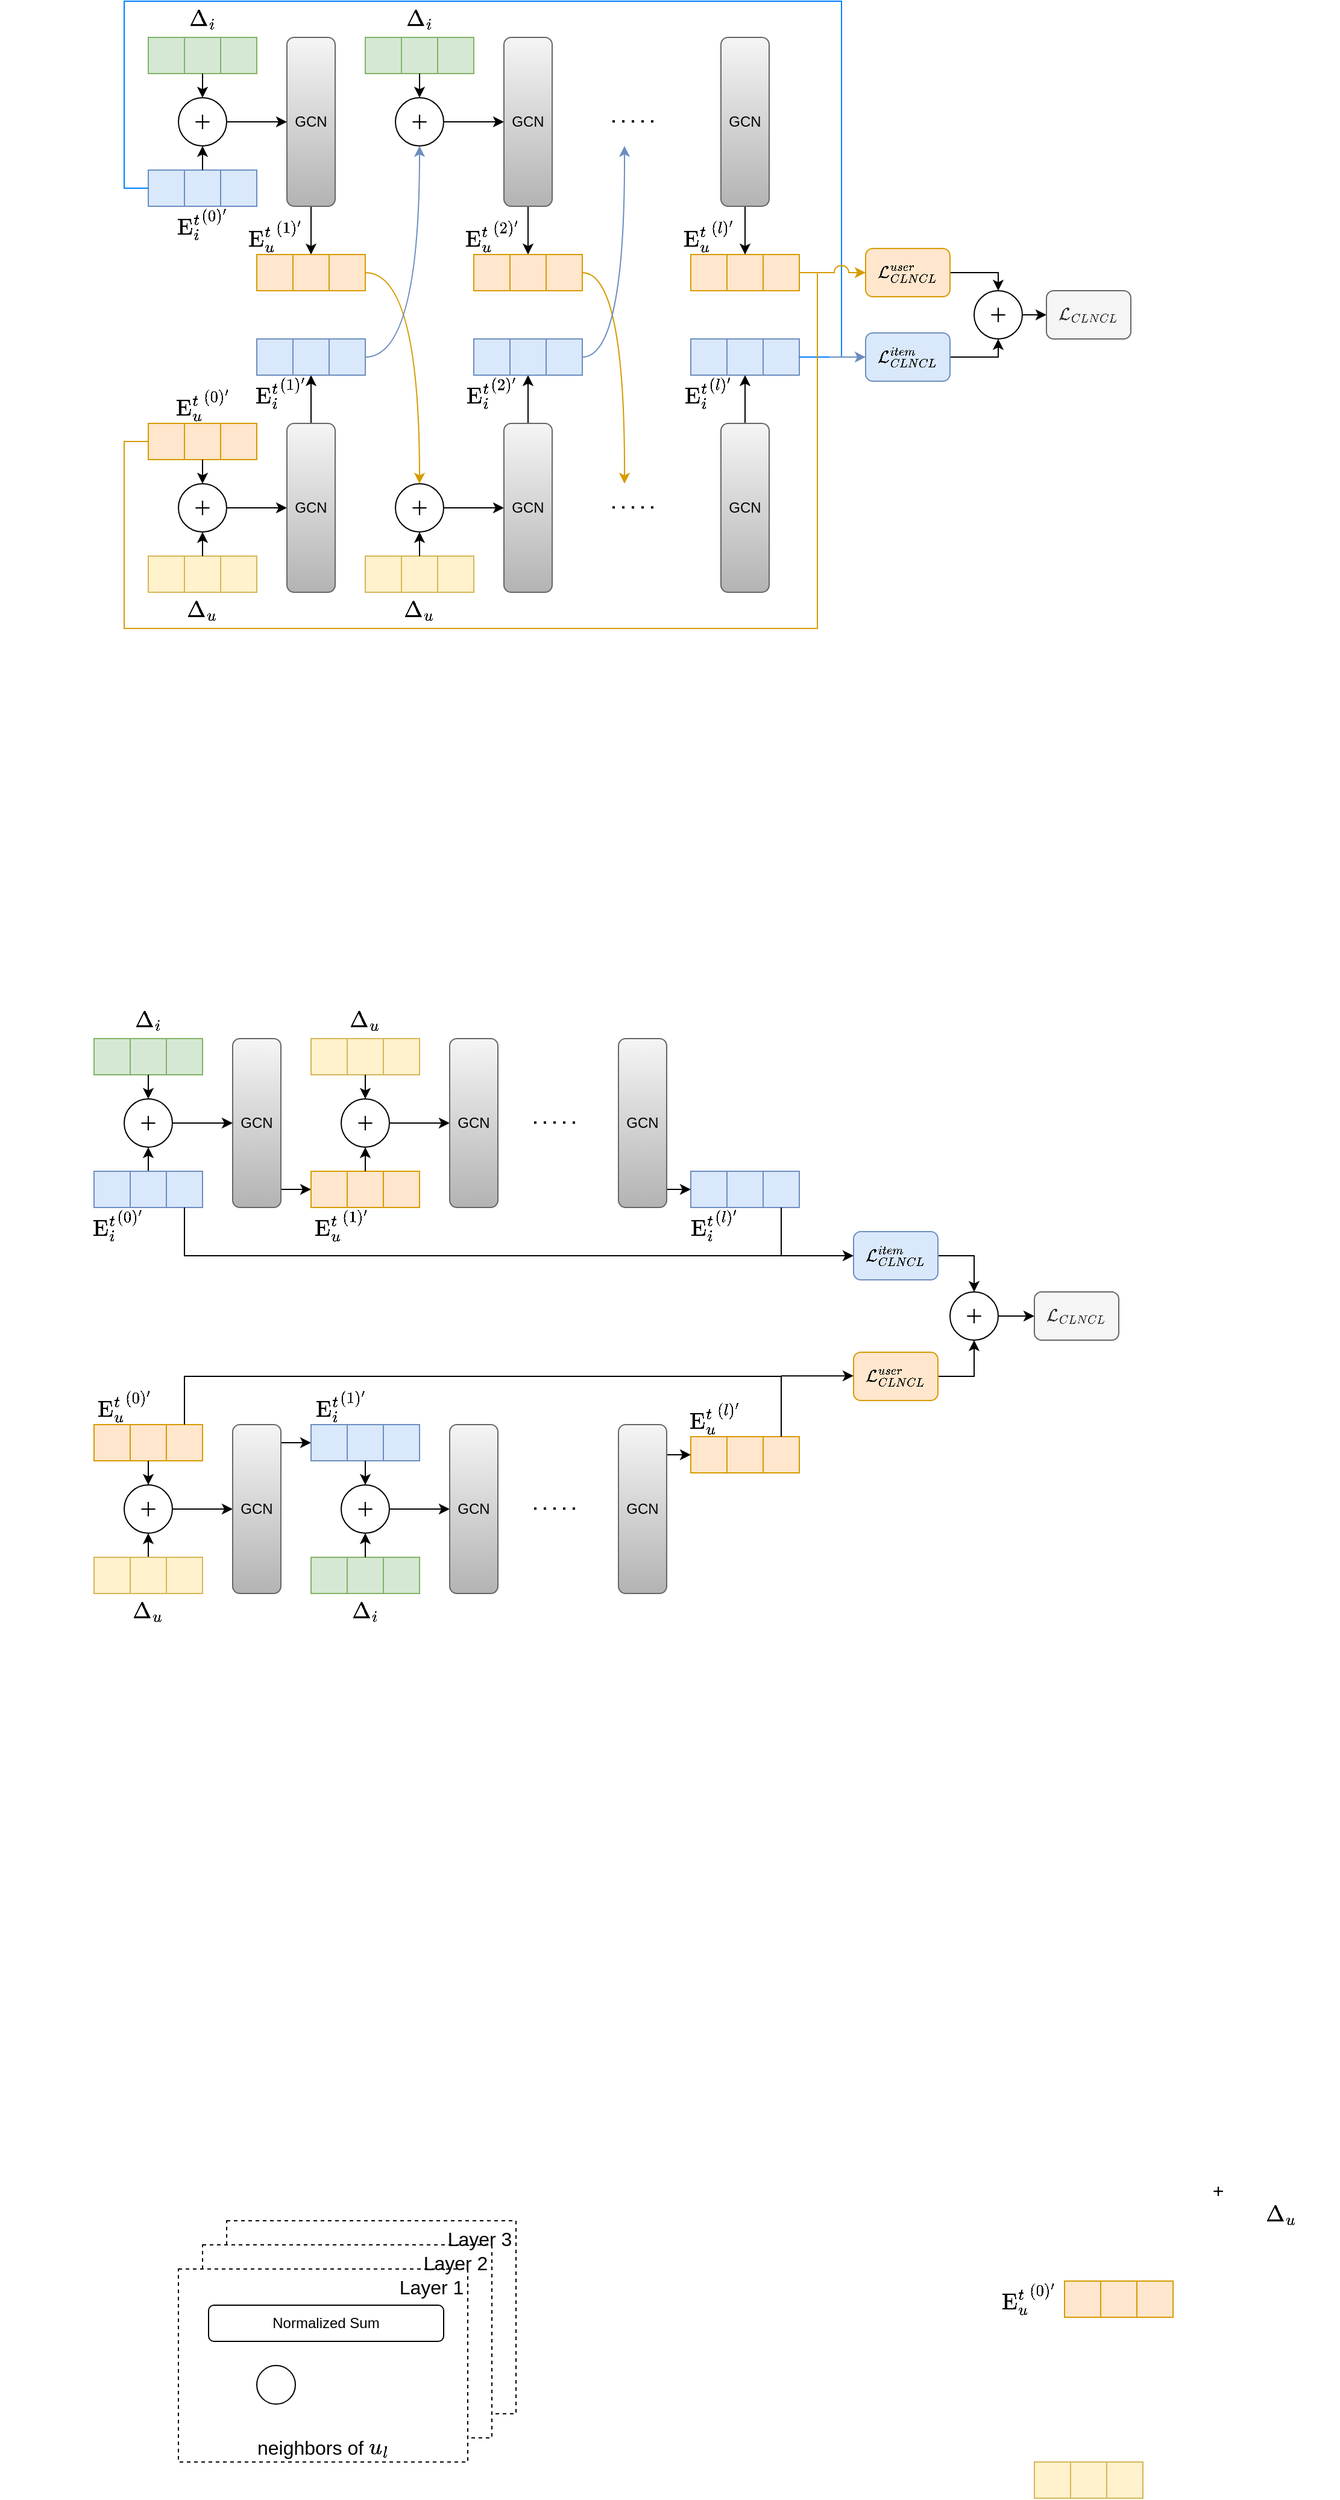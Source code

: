 <mxfile version="24.7.7">
  <diagram name="第 1 页" id="0odNos-ram8B0JtTMt9t">
    <mxGraphModel dx="1386" dy="748" grid="1" gridSize="10" guides="1" tooltips="1" connect="1" arrows="1" fold="1" page="1" pageScale="1" pageWidth="1169" pageHeight="827" math="1" shadow="0">
      <root>
        <mxCell id="0" />
        <mxCell id="1" parent="0" />
        <mxCell id="hxnIVphIfkXCkqFVnGNQ-787" value="" style="rounded=0;whiteSpace=wrap;html=1;dashed=1;" vertex="1" parent="1">
          <mxGeometry x="200" y="1880" width="240" height="160" as="geometry" />
        </mxCell>
        <mxCell id="hxnIVphIfkXCkqFVnGNQ-784" value="" style="rounded=0;whiteSpace=wrap;html=1;dashed=1;" vertex="1" parent="1">
          <mxGeometry x="180" y="1900" width="240" height="160" as="geometry" />
        </mxCell>
        <mxCell id="hxnIVphIfkXCkqFVnGNQ-420" style="edgeStyle=orthogonalEdgeStyle;rounded=0;orthogonalLoop=1;jettySize=auto;html=1;exitX=0.5;exitY=1;exitDx=0;exitDy=0;entryX=0.5;entryY=0;entryDx=0;entryDy=0;" edge="1" parent="1" source="hxnIVphIfkXCkqFVnGNQ-38" target="hxnIVphIfkXCkqFVnGNQ-418">
          <mxGeometry relative="1" as="geometry" />
        </mxCell>
        <mxCell id="hxnIVphIfkXCkqFVnGNQ-38" value="GCN" style="rounded=1;whiteSpace=wrap;html=1;fillColor=#f5f5f5;gradientColor=#b3b3b3;strokeColor=#666666;" vertex="1" parent="1">
          <mxGeometry x="250" y="70" width="40" height="140" as="geometry" />
        </mxCell>
        <mxCell id="hxnIVphIfkXCkqFVnGNQ-98" value="" style="group" vertex="1" connectable="0" parent="1">
          <mxGeometry x="135" y="180" width="90" height="60" as="geometry" />
        </mxCell>
        <mxCell id="C153-lScjyPloALbCFHb-24" value="&lt;font style=&quot;font-size: 16px;&quot;&gt;$$ {\mathrm{E}_{i}^{t}}^{(0)&#39;}$$&lt;/font&gt;" style="text;html=1;align=center;verticalAlign=middle;whiteSpace=wrap;rounded=0;" parent="hxnIVphIfkXCkqFVnGNQ-98" vertex="1">
          <mxGeometry x="20" y="30" width="50" height="30" as="geometry" />
        </mxCell>
        <mxCell id="hxnIVphIfkXCkqFVnGNQ-39" value="" style="group;fillColor=#dae8fc;strokeColor=#6c8ebf;rotation=0;" vertex="1" connectable="0" parent="hxnIVphIfkXCkqFVnGNQ-98">
          <mxGeometry width="90" height="30" as="geometry" />
        </mxCell>
        <mxCell id="hxnIVphIfkXCkqFVnGNQ-40" value="" style="whiteSpace=wrap;html=1;aspect=fixed;fillColor=#dae8fc;strokeColor=#6c8ebf;rotation=0;" vertex="1" parent="hxnIVphIfkXCkqFVnGNQ-39">
          <mxGeometry width="30" height="30" as="geometry" />
        </mxCell>
        <mxCell id="hxnIVphIfkXCkqFVnGNQ-41" value="" style="whiteSpace=wrap;html=1;aspect=fixed;fillColor=#dae8fc;strokeColor=#6c8ebf;rotation=0;" vertex="1" parent="hxnIVphIfkXCkqFVnGNQ-39">
          <mxGeometry x="30" width="30" height="30" as="geometry" />
        </mxCell>
        <mxCell id="hxnIVphIfkXCkqFVnGNQ-42" value="" style="whiteSpace=wrap;html=1;aspect=fixed;fillColor=#dae8fc;strokeColor=#6c8ebf;rotation=0;" vertex="1" parent="hxnIVphIfkXCkqFVnGNQ-39">
          <mxGeometry x="60" width="30" height="30" as="geometry" />
        </mxCell>
        <mxCell id="hxnIVphIfkXCkqFVnGNQ-407" style="edgeStyle=orthogonalEdgeStyle;rounded=0;orthogonalLoop=1;jettySize=auto;html=1;exitX=1;exitY=0.5;exitDx=0;exitDy=0;entryX=0;entryY=0.5;entryDx=0;entryDy=0;" edge="1" parent="1" source="hxnIVphIfkXCkqFVnGNQ-398" target="hxnIVphIfkXCkqFVnGNQ-38">
          <mxGeometry relative="1" as="geometry" />
        </mxCell>
        <mxCell id="hxnIVphIfkXCkqFVnGNQ-398" value="&lt;font style=&quot;font-size: 16px;&quot;&gt;＋&lt;/font&gt;" style="ellipse;whiteSpace=wrap;html=1;aspect=fixed;" vertex="1" parent="1">
          <mxGeometry x="160" y="120" width="40" height="40" as="geometry" />
        </mxCell>
        <mxCell id="hxnIVphIfkXCkqFVnGNQ-399" value="" style="group" vertex="1" connectable="0" parent="1">
          <mxGeometry x="135" y="40" width="90" height="60" as="geometry" />
        </mxCell>
        <mxCell id="hxnIVphIfkXCkqFVnGNQ-400" value="" style="group;fillColor=#d5e8d4;strokeColor=#82b366;rotation=0;" vertex="1" connectable="0" parent="hxnIVphIfkXCkqFVnGNQ-399">
          <mxGeometry y="30" width="90" height="30" as="geometry" />
        </mxCell>
        <mxCell id="hxnIVphIfkXCkqFVnGNQ-401" value="" style="whiteSpace=wrap;html=1;aspect=fixed;fillColor=#d5e8d4;strokeColor=#82b366;rotation=0;" vertex="1" parent="hxnIVphIfkXCkqFVnGNQ-400">
          <mxGeometry width="30" height="30" as="geometry" />
        </mxCell>
        <mxCell id="hxnIVphIfkXCkqFVnGNQ-402" value="" style="whiteSpace=wrap;html=1;aspect=fixed;fillColor=#d5e8d4;strokeColor=#82b366;rotation=0;" vertex="1" parent="hxnIVphIfkXCkqFVnGNQ-400">
          <mxGeometry x="30" width="30" height="30" as="geometry" />
        </mxCell>
        <mxCell id="hxnIVphIfkXCkqFVnGNQ-403" value="" style="whiteSpace=wrap;html=1;aspect=fixed;fillColor=#d5e8d4;strokeColor=#82b366;rotation=0;" vertex="1" parent="hxnIVphIfkXCkqFVnGNQ-400">
          <mxGeometry x="60" width="30" height="30" as="geometry" />
        </mxCell>
        <mxCell id="hxnIVphIfkXCkqFVnGNQ-404" value="&lt;span style=&quot;font-size: 16px;&quot;&gt;$$\Delta_i$$&lt;/span&gt;" style="text;html=1;align=center;verticalAlign=middle;whiteSpace=wrap;rounded=0;" vertex="1" parent="hxnIVphIfkXCkqFVnGNQ-399">
          <mxGeometry x="20" width="50" height="30" as="geometry" />
        </mxCell>
        <mxCell id="hxnIVphIfkXCkqFVnGNQ-405" style="edgeStyle=orthogonalEdgeStyle;rounded=0;orthogonalLoop=1;jettySize=auto;html=1;exitX=0.5;exitY=0;exitDx=0;exitDy=0;entryX=0.5;entryY=1;entryDx=0;entryDy=0;" edge="1" parent="1" source="hxnIVphIfkXCkqFVnGNQ-41" target="hxnIVphIfkXCkqFVnGNQ-398">
          <mxGeometry relative="1" as="geometry" />
        </mxCell>
        <mxCell id="hxnIVphIfkXCkqFVnGNQ-406" style="edgeStyle=orthogonalEdgeStyle;rounded=0;orthogonalLoop=1;jettySize=auto;html=1;exitX=0.5;exitY=1;exitDx=0;exitDy=0;entryX=0.5;entryY=0;entryDx=0;entryDy=0;" edge="1" parent="1" source="hxnIVphIfkXCkqFVnGNQ-402" target="hxnIVphIfkXCkqFVnGNQ-398">
          <mxGeometry relative="1" as="geometry" />
        </mxCell>
        <mxCell id="hxnIVphIfkXCkqFVnGNQ-414" value="" style="group" vertex="1" connectable="0" parent="1">
          <mxGeometry x="225" y="220" width="90" height="60" as="geometry" />
        </mxCell>
        <mxCell id="hxnIVphIfkXCkqFVnGNQ-415" value="&lt;font style=&quot;font-size: 16px;&quot;&gt;$$ {\mathrm{E}_{u}^{t}}^{(1)&#39;}$$&lt;/font&gt;" style="text;html=1;align=center;verticalAlign=middle;whiteSpace=wrap;rounded=0;" vertex="1" parent="hxnIVphIfkXCkqFVnGNQ-414">
          <mxGeometry x="-10" width="50" height="30" as="geometry" />
        </mxCell>
        <mxCell id="hxnIVphIfkXCkqFVnGNQ-416" value="" style="group;fillColor=#ffe6cc;strokeColor=#d79b00;rotation=0;" vertex="1" connectable="0" parent="hxnIVphIfkXCkqFVnGNQ-414">
          <mxGeometry y="30" width="90" height="30" as="geometry" />
        </mxCell>
        <mxCell id="hxnIVphIfkXCkqFVnGNQ-417" value="" style="whiteSpace=wrap;html=1;aspect=fixed;fillColor=#ffe6cc;strokeColor=#d79b00;rotation=0;" vertex="1" parent="hxnIVphIfkXCkqFVnGNQ-416">
          <mxGeometry width="30" height="30" as="geometry" />
        </mxCell>
        <mxCell id="hxnIVphIfkXCkqFVnGNQ-418" value="" style="whiteSpace=wrap;html=1;aspect=fixed;fillColor=#ffe6cc;strokeColor=#d79b00;rotation=0;" vertex="1" parent="hxnIVphIfkXCkqFVnGNQ-416">
          <mxGeometry x="30" width="30" height="30" as="geometry" />
        </mxCell>
        <mxCell id="hxnIVphIfkXCkqFVnGNQ-419" value="" style="whiteSpace=wrap;html=1;aspect=fixed;fillColor=#ffe6cc;strokeColor=#d79b00;rotation=0;" vertex="1" parent="hxnIVphIfkXCkqFVnGNQ-416">
          <mxGeometry x="60" width="30" height="30" as="geometry" />
        </mxCell>
        <mxCell id="hxnIVphIfkXCkqFVnGNQ-421" value="" style="group" vertex="1" connectable="0" parent="1">
          <mxGeometry x="135" y="370" width="90" height="60" as="geometry" />
        </mxCell>
        <mxCell id="hxnIVphIfkXCkqFVnGNQ-423" value="" style="group;fillColor=#ffe6cc;strokeColor=#d79b00;rotation=0;" vertex="1" connectable="0" parent="hxnIVphIfkXCkqFVnGNQ-421">
          <mxGeometry y="20" width="90" height="30" as="geometry" />
        </mxCell>
        <mxCell id="hxnIVphIfkXCkqFVnGNQ-424" value="" style="whiteSpace=wrap;html=1;aspect=fixed;fillColor=#ffe6cc;strokeColor=#d79b00;rotation=0;" vertex="1" parent="hxnIVphIfkXCkqFVnGNQ-423">
          <mxGeometry width="30" height="30" as="geometry" />
        </mxCell>
        <mxCell id="hxnIVphIfkXCkqFVnGNQ-425" value="" style="whiteSpace=wrap;html=1;aspect=fixed;fillColor=#ffe6cc;strokeColor=#d79b00;rotation=0;" vertex="1" parent="hxnIVphIfkXCkqFVnGNQ-423">
          <mxGeometry x="30" width="30" height="30" as="geometry" />
        </mxCell>
        <mxCell id="hxnIVphIfkXCkqFVnGNQ-426" value="" style="whiteSpace=wrap;html=1;aspect=fixed;fillColor=#ffe6cc;strokeColor=#d79b00;rotation=0;" vertex="1" parent="hxnIVphIfkXCkqFVnGNQ-423">
          <mxGeometry x="60" width="30" height="30" as="geometry" />
        </mxCell>
        <mxCell id="hxnIVphIfkXCkqFVnGNQ-439" style="edgeStyle=orthogonalEdgeStyle;rounded=0;orthogonalLoop=1;jettySize=auto;html=1;exitX=1;exitY=0.5;exitDx=0;exitDy=0;entryX=0;entryY=0.5;entryDx=0;entryDy=0;" edge="1" parent="1" source="hxnIVphIfkXCkqFVnGNQ-433" target="hxnIVphIfkXCkqFVnGNQ-438">
          <mxGeometry relative="1" as="geometry" />
        </mxCell>
        <mxCell id="hxnIVphIfkXCkqFVnGNQ-433" value="&lt;font style=&quot;font-size: 16px;&quot;&gt;＋&lt;/font&gt;" style="ellipse;whiteSpace=wrap;html=1;aspect=fixed;" vertex="1" parent="1">
          <mxGeometry x="160" y="440" width="40" height="40" as="geometry" />
        </mxCell>
        <mxCell id="hxnIVphIfkXCkqFVnGNQ-526" style="edgeStyle=orthogonalEdgeStyle;rounded=0;orthogonalLoop=1;jettySize=auto;html=1;exitX=1;exitY=0.5;exitDx=0;exitDy=0;entryX=0.5;entryY=1;entryDx=0;entryDy=0;" edge="1" parent="1" source="hxnIVphIfkXCkqFVnGNQ-434" target="hxnIVphIfkXCkqFVnGNQ-521">
          <mxGeometry relative="1" as="geometry">
            <Array as="points">
              <mxPoint x="840" y="335" />
            </Array>
          </mxGeometry>
        </mxCell>
        <mxCell id="hxnIVphIfkXCkqFVnGNQ-434" value="$$\mathcal{L}_{CLNCL}^{item}$$" style="rounded=1;whiteSpace=wrap;html=1;fillColor=#dae8fc;strokeColor=#6c8ebf;" vertex="1" parent="1">
          <mxGeometry x="730" y="315" width="70" height="40" as="geometry" />
        </mxCell>
        <mxCell id="hxnIVphIfkXCkqFVnGNQ-435" value="&lt;span style=&quot;font-size: 16px;&quot;&gt;$$\Delta_u$$&lt;/span&gt;" style="text;html=1;align=center;verticalAlign=middle;whiteSpace=wrap;rounded=0;" vertex="1" parent="1">
          <mxGeometry x="155" y="530" width="50" height="30" as="geometry" />
        </mxCell>
        <mxCell id="hxnIVphIfkXCkqFVnGNQ-436" style="edgeStyle=orthogonalEdgeStyle;rounded=0;orthogonalLoop=1;jettySize=auto;html=1;exitX=0.5;exitY=1;exitDx=0;exitDy=0;entryX=0.5;entryY=0;entryDx=0;entryDy=0;" edge="1" parent="1" source="hxnIVphIfkXCkqFVnGNQ-425" target="hxnIVphIfkXCkqFVnGNQ-433">
          <mxGeometry relative="1" as="geometry" />
        </mxCell>
        <mxCell id="hxnIVphIfkXCkqFVnGNQ-448" style="edgeStyle=orthogonalEdgeStyle;rounded=0;orthogonalLoop=1;jettySize=auto;html=1;exitX=0.5;exitY=0;exitDx=0;exitDy=0;entryX=0.5;entryY=1;entryDx=0;entryDy=0;" edge="1" parent="1" source="hxnIVphIfkXCkqFVnGNQ-438" target="hxnIVphIfkXCkqFVnGNQ-444">
          <mxGeometry relative="1" as="geometry" />
        </mxCell>
        <mxCell id="hxnIVphIfkXCkqFVnGNQ-438" value="GCN" style="rounded=1;whiteSpace=wrap;html=1;fillColor=#f5f5f5;gradientColor=#b3b3b3;strokeColor=#666666;" vertex="1" parent="1">
          <mxGeometry x="250" y="390" width="40" height="140" as="geometry" />
        </mxCell>
        <mxCell id="hxnIVphIfkXCkqFVnGNQ-449" value="" style="group" vertex="1" connectable="0" parent="1">
          <mxGeometry x="225" y="320" width="90" height="60" as="geometry" />
        </mxCell>
        <mxCell id="hxnIVphIfkXCkqFVnGNQ-441" value="&lt;font style=&quot;font-size: 16px;&quot;&gt;$$ {\mathrm{E}_{i}^{t}}^{(1)&#39;}$$&lt;/font&gt;" style="text;html=1;align=center;verticalAlign=middle;whiteSpace=wrap;rounded=0;container=0;" vertex="1" parent="hxnIVphIfkXCkqFVnGNQ-449">
          <mxGeometry x="-5" y="30" width="50" height="30" as="geometry" />
        </mxCell>
        <mxCell id="hxnIVphIfkXCkqFVnGNQ-446" value="" style="group" vertex="1" connectable="0" parent="hxnIVphIfkXCkqFVnGNQ-449">
          <mxGeometry width="90" height="30" as="geometry" />
        </mxCell>
        <mxCell id="hxnIVphIfkXCkqFVnGNQ-442" value="" style="group;fillColor=#dae8fc;strokeColor=#6c8ebf;rotation=0;container=0;" vertex="1" connectable="0" parent="hxnIVphIfkXCkqFVnGNQ-446">
          <mxGeometry width="90" height="30" as="geometry" />
        </mxCell>
        <mxCell id="hxnIVphIfkXCkqFVnGNQ-443" value="" style="whiteSpace=wrap;html=1;aspect=fixed;fillColor=#dae8fc;strokeColor=#6c8ebf;rotation=0;container=0;" vertex="1" parent="hxnIVphIfkXCkqFVnGNQ-446">
          <mxGeometry width="30" height="30" as="geometry" />
        </mxCell>
        <mxCell id="hxnIVphIfkXCkqFVnGNQ-444" value="" style="whiteSpace=wrap;html=1;aspect=fixed;fillColor=#dae8fc;strokeColor=#6c8ebf;rotation=0;container=0;" vertex="1" parent="hxnIVphIfkXCkqFVnGNQ-446">
          <mxGeometry x="30" width="30" height="30" as="geometry" />
        </mxCell>
        <mxCell id="hxnIVphIfkXCkqFVnGNQ-445" value="" style="whiteSpace=wrap;html=1;aspect=fixed;fillColor=#dae8fc;strokeColor=#6c8ebf;rotation=0;container=0;" vertex="1" parent="hxnIVphIfkXCkqFVnGNQ-446">
          <mxGeometry x="60" width="30" height="30" as="geometry" />
        </mxCell>
        <mxCell id="hxnIVphIfkXCkqFVnGNQ-450" value="" style="group;fillColor=#fff2cc;strokeColor=#d6b656;rotation=0;" vertex="1" connectable="0" parent="1">
          <mxGeometry x="315" y="500" width="90" height="30" as="geometry" />
        </mxCell>
        <mxCell id="hxnIVphIfkXCkqFVnGNQ-451" value="" style="whiteSpace=wrap;html=1;aspect=fixed;fillColor=#fff2cc;strokeColor=#d6b656;rotation=0;" vertex="1" parent="hxnIVphIfkXCkqFVnGNQ-450">
          <mxGeometry width="30" height="30" as="geometry" />
        </mxCell>
        <mxCell id="hxnIVphIfkXCkqFVnGNQ-452" value="" style="whiteSpace=wrap;html=1;aspect=fixed;fillColor=#fff2cc;strokeColor=#d6b656;rotation=0;" vertex="1" parent="hxnIVphIfkXCkqFVnGNQ-450">
          <mxGeometry x="30" width="30" height="30" as="geometry" />
        </mxCell>
        <mxCell id="hxnIVphIfkXCkqFVnGNQ-453" value="" style="whiteSpace=wrap;html=1;aspect=fixed;fillColor=#fff2cc;strokeColor=#d6b656;rotation=0;" vertex="1" parent="hxnIVphIfkXCkqFVnGNQ-450">
          <mxGeometry x="60" width="30" height="30" as="geometry" />
        </mxCell>
        <mxCell id="hxnIVphIfkXCkqFVnGNQ-473" style="edgeStyle=orthogonalEdgeStyle;rounded=0;orthogonalLoop=1;jettySize=auto;html=1;exitX=1;exitY=0.5;exitDx=0;exitDy=0;entryX=0;entryY=0.5;entryDx=0;entryDy=0;" edge="1" parent="1" source="hxnIVphIfkXCkqFVnGNQ-454" target="hxnIVphIfkXCkqFVnGNQ-472">
          <mxGeometry relative="1" as="geometry" />
        </mxCell>
        <mxCell id="hxnIVphIfkXCkqFVnGNQ-454" value="&lt;font style=&quot;font-size: 16px;&quot;&gt;＋&lt;/font&gt;" style="ellipse;whiteSpace=wrap;html=1;aspect=fixed;" vertex="1" parent="1">
          <mxGeometry x="340" y="440" width="40" height="40" as="geometry" />
        </mxCell>
        <mxCell id="hxnIVphIfkXCkqFVnGNQ-455" value="&lt;span style=&quot;font-size: 16px;&quot;&gt;$$\Delta_u$$&lt;/span&gt;" style="text;html=1;align=center;verticalAlign=middle;whiteSpace=wrap;rounded=0;" vertex="1" parent="1">
          <mxGeometry x="335" y="530" width="50" height="30" as="geometry" />
        </mxCell>
        <mxCell id="hxnIVphIfkXCkqFVnGNQ-456" style="edgeStyle=orthogonalEdgeStyle;rounded=0;orthogonalLoop=1;jettySize=auto;html=1;exitX=0.5;exitY=0;exitDx=0;exitDy=0;entryX=0.5;entryY=1;entryDx=0;entryDy=0;" edge="1" parent="1" source="hxnIVphIfkXCkqFVnGNQ-452" target="hxnIVphIfkXCkqFVnGNQ-454">
          <mxGeometry relative="1" as="geometry" />
        </mxCell>
        <mxCell id="hxnIVphIfkXCkqFVnGNQ-471" style="edgeStyle=orthogonalEdgeStyle;rounded=0;orthogonalLoop=1;jettySize=auto;html=1;exitX=1;exitY=0.5;exitDx=0;exitDy=0;entryX=0;entryY=0.5;entryDx=0;entryDy=0;" edge="1" parent="1" source="hxnIVphIfkXCkqFVnGNQ-458" target="hxnIVphIfkXCkqFVnGNQ-470">
          <mxGeometry relative="1" as="geometry" />
        </mxCell>
        <mxCell id="hxnIVphIfkXCkqFVnGNQ-458" value="&lt;font style=&quot;font-size: 16px;&quot;&gt;＋&lt;/font&gt;" style="ellipse;whiteSpace=wrap;html=1;aspect=fixed;" vertex="1" parent="1">
          <mxGeometry x="340" y="120" width="40" height="40" as="geometry" />
        </mxCell>
        <mxCell id="hxnIVphIfkXCkqFVnGNQ-459" value="" style="group" vertex="1" connectable="0" parent="1">
          <mxGeometry x="315" y="40" width="90" height="60" as="geometry" />
        </mxCell>
        <mxCell id="hxnIVphIfkXCkqFVnGNQ-460" value="" style="group;fillColor=#d5e8d4;strokeColor=#82b366;rotation=0;" vertex="1" connectable="0" parent="hxnIVphIfkXCkqFVnGNQ-459">
          <mxGeometry y="30" width="90" height="30" as="geometry" />
        </mxCell>
        <mxCell id="hxnIVphIfkXCkqFVnGNQ-461" value="" style="whiteSpace=wrap;html=1;aspect=fixed;fillColor=#d5e8d4;strokeColor=#82b366;rotation=0;" vertex="1" parent="hxnIVphIfkXCkqFVnGNQ-460">
          <mxGeometry width="30" height="30" as="geometry" />
        </mxCell>
        <mxCell id="hxnIVphIfkXCkqFVnGNQ-462" value="" style="whiteSpace=wrap;html=1;aspect=fixed;fillColor=#d5e8d4;strokeColor=#82b366;rotation=0;" vertex="1" parent="hxnIVphIfkXCkqFVnGNQ-460">
          <mxGeometry x="30" width="30" height="30" as="geometry" />
        </mxCell>
        <mxCell id="hxnIVphIfkXCkqFVnGNQ-463" value="" style="whiteSpace=wrap;html=1;aspect=fixed;fillColor=#d5e8d4;strokeColor=#82b366;rotation=0;" vertex="1" parent="hxnIVphIfkXCkqFVnGNQ-460">
          <mxGeometry x="60" width="30" height="30" as="geometry" />
        </mxCell>
        <mxCell id="hxnIVphIfkXCkqFVnGNQ-464" value="&lt;span style=&quot;font-size: 16px;&quot;&gt;$$\Delta_i$$&lt;/span&gt;" style="text;html=1;align=center;verticalAlign=middle;whiteSpace=wrap;rounded=0;" vertex="1" parent="hxnIVphIfkXCkqFVnGNQ-459">
          <mxGeometry x="20" width="50" height="30" as="geometry" />
        </mxCell>
        <mxCell id="hxnIVphIfkXCkqFVnGNQ-465" style="edgeStyle=orthogonalEdgeStyle;rounded=0;orthogonalLoop=1;jettySize=auto;html=1;exitX=0.5;exitY=1;exitDx=0;exitDy=0;entryX=0.5;entryY=0;entryDx=0;entryDy=0;" edge="1" parent="1" source="hxnIVphIfkXCkqFVnGNQ-462" target="hxnIVphIfkXCkqFVnGNQ-458">
          <mxGeometry relative="1" as="geometry" />
        </mxCell>
        <mxCell id="hxnIVphIfkXCkqFVnGNQ-468" value="" style="endArrow=classic;html=1;rounded=0;entryX=0.5;entryY=0;entryDx=0;entryDy=0;exitX=1;exitY=0.5;exitDx=0;exitDy=0;edgeStyle=orthogonalEdgeStyle;elbow=vertical;curved=1;fillColor=#ffe6cc;strokeColor=#d79b00;" edge="1" parent="1" source="hxnIVphIfkXCkqFVnGNQ-419" target="hxnIVphIfkXCkqFVnGNQ-454">
          <mxGeometry width="50" height="50" relative="1" as="geometry">
            <mxPoint x="380" y="310" as="sourcePoint" />
            <mxPoint x="430" y="260" as="targetPoint" />
          </mxGeometry>
        </mxCell>
        <mxCell id="hxnIVphIfkXCkqFVnGNQ-469" style="rounded=0;orthogonalLoop=1;jettySize=auto;html=1;exitX=1;exitY=0.5;exitDx=0;exitDy=0;entryX=0.5;entryY=1;entryDx=0;entryDy=0;edgeStyle=orthogonalEdgeStyle;curved=1;fillColor=#dae8fc;strokeColor=#6c8ebf;" edge="1" parent="1" source="hxnIVphIfkXCkqFVnGNQ-445" target="hxnIVphIfkXCkqFVnGNQ-458">
          <mxGeometry relative="1" as="geometry" />
        </mxCell>
        <mxCell id="hxnIVphIfkXCkqFVnGNQ-487" style="edgeStyle=orthogonalEdgeStyle;rounded=0;orthogonalLoop=1;jettySize=auto;html=1;exitX=0.5;exitY=1;exitDx=0;exitDy=0;entryX=0.5;entryY=0;entryDx=0;entryDy=0;" edge="1" parent="1" source="hxnIVphIfkXCkqFVnGNQ-470" target="hxnIVphIfkXCkqFVnGNQ-478">
          <mxGeometry relative="1" as="geometry" />
        </mxCell>
        <mxCell id="hxnIVphIfkXCkqFVnGNQ-470" value="GCN" style="rounded=1;whiteSpace=wrap;html=1;fillColor=#f5f5f5;gradientColor=#b3b3b3;strokeColor=#666666;" vertex="1" parent="1">
          <mxGeometry x="430" y="70" width="40" height="140" as="geometry" />
        </mxCell>
        <mxCell id="hxnIVphIfkXCkqFVnGNQ-489" style="edgeStyle=orthogonalEdgeStyle;rounded=0;orthogonalLoop=1;jettySize=auto;html=1;exitX=0.5;exitY=0;exitDx=0;exitDy=0;entryX=0.5;entryY=1;entryDx=0;entryDy=0;" edge="1" parent="1" source="hxnIVphIfkXCkqFVnGNQ-472" target="hxnIVphIfkXCkqFVnGNQ-485">
          <mxGeometry relative="1" as="geometry" />
        </mxCell>
        <mxCell id="hxnIVphIfkXCkqFVnGNQ-472" value="GCN" style="rounded=1;whiteSpace=wrap;html=1;fillColor=#f5f5f5;gradientColor=#b3b3b3;strokeColor=#666666;" vertex="1" parent="1">
          <mxGeometry x="430" y="390" width="40" height="140" as="geometry" />
        </mxCell>
        <mxCell id="hxnIVphIfkXCkqFVnGNQ-474" value="" style="group" vertex="1" connectable="0" parent="1">
          <mxGeometry x="405" y="220" width="90" height="60" as="geometry" />
        </mxCell>
        <mxCell id="hxnIVphIfkXCkqFVnGNQ-475" value="&lt;font style=&quot;font-size: 16px;&quot;&gt;$$ {\mathrm{E}_{u}^{t}}^{(2)&#39;}$$&lt;/font&gt;" style="text;html=1;align=center;verticalAlign=middle;whiteSpace=wrap;rounded=0;" vertex="1" parent="hxnIVphIfkXCkqFVnGNQ-474">
          <mxGeometry x="-10" width="50" height="30" as="geometry" />
        </mxCell>
        <mxCell id="hxnIVphIfkXCkqFVnGNQ-476" value="" style="group;fillColor=#ffe6cc;strokeColor=#d79b00;rotation=0;" vertex="1" connectable="0" parent="hxnIVphIfkXCkqFVnGNQ-474">
          <mxGeometry y="30" width="90" height="30" as="geometry" />
        </mxCell>
        <mxCell id="hxnIVphIfkXCkqFVnGNQ-477" value="" style="whiteSpace=wrap;html=1;aspect=fixed;fillColor=#ffe6cc;strokeColor=#d79b00;rotation=0;" vertex="1" parent="hxnIVphIfkXCkqFVnGNQ-476">
          <mxGeometry width="30" height="30" as="geometry" />
        </mxCell>
        <mxCell id="hxnIVphIfkXCkqFVnGNQ-478" value="" style="whiteSpace=wrap;html=1;aspect=fixed;fillColor=#ffe6cc;strokeColor=#d79b00;rotation=0;" vertex="1" parent="hxnIVphIfkXCkqFVnGNQ-476">
          <mxGeometry x="30" width="30" height="30" as="geometry" />
        </mxCell>
        <mxCell id="hxnIVphIfkXCkqFVnGNQ-479" value="" style="whiteSpace=wrap;html=1;aspect=fixed;fillColor=#ffe6cc;strokeColor=#d79b00;rotation=0;" vertex="1" parent="hxnIVphIfkXCkqFVnGNQ-476">
          <mxGeometry x="60" width="30" height="30" as="geometry" />
        </mxCell>
        <mxCell id="hxnIVphIfkXCkqFVnGNQ-480" value="" style="group" vertex="1" connectable="0" parent="1">
          <mxGeometry x="405" y="320" width="90" height="60" as="geometry" />
        </mxCell>
        <mxCell id="hxnIVphIfkXCkqFVnGNQ-481" value="&lt;font style=&quot;font-size: 16px;&quot;&gt;$$ {\mathrm{E}_{i}^{t}}^{(2)&#39;}$$&lt;/font&gt;" style="text;html=1;align=center;verticalAlign=middle;whiteSpace=wrap;rounded=0;container=0;" vertex="1" parent="hxnIVphIfkXCkqFVnGNQ-480">
          <mxGeometry x="-10" y="30" width="50" height="30" as="geometry" />
        </mxCell>
        <mxCell id="hxnIVphIfkXCkqFVnGNQ-482" value="" style="group" vertex="1" connectable="0" parent="hxnIVphIfkXCkqFVnGNQ-480">
          <mxGeometry width="90" height="30" as="geometry" />
        </mxCell>
        <mxCell id="hxnIVphIfkXCkqFVnGNQ-483" value="" style="group;fillColor=#dae8fc;strokeColor=#6c8ebf;rotation=0;container=0;" vertex="1" connectable="0" parent="hxnIVphIfkXCkqFVnGNQ-482">
          <mxGeometry width="90" height="30" as="geometry" />
        </mxCell>
        <mxCell id="hxnIVphIfkXCkqFVnGNQ-484" value="" style="whiteSpace=wrap;html=1;aspect=fixed;fillColor=#dae8fc;strokeColor=#6c8ebf;rotation=0;container=0;" vertex="1" parent="hxnIVphIfkXCkqFVnGNQ-482">
          <mxGeometry width="30" height="30" as="geometry" />
        </mxCell>
        <mxCell id="hxnIVphIfkXCkqFVnGNQ-485" value="" style="whiteSpace=wrap;html=1;aspect=fixed;fillColor=#dae8fc;strokeColor=#6c8ebf;rotation=0;container=0;" vertex="1" parent="hxnIVphIfkXCkqFVnGNQ-482">
          <mxGeometry x="30" width="30" height="30" as="geometry" />
        </mxCell>
        <mxCell id="hxnIVphIfkXCkqFVnGNQ-486" value="" style="whiteSpace=wrap;html=1;aspect=fixed;fillColor=#dae8fc;strokeColor=#6c8ebf;rotation=0;container=0;" vertex="1" parent="hxnIVphIfkXCkqFVnGNQ-482">
          <mxGeometry x="60" width="30" height="30" as="geometry" />
        </mxCell>
        <mxCell id="hxnIVphIfkXCkqFVnGNQ-492" style="edgeStyle=orthogonalEdgeStyle;rounded=0;orthogonalLoop=1;jettySize=auto;html=1;exitX=1;exitY=0.5;exitDx=0;exitDy=0;curved=1;fillColor=#ffe6cc;strokeColor=#d79b00;" edge="1" parent="1" source="hxnIVphIfkXCkqFVnGNQ-479">
          <mxGeometry relative="1" as="geometry">
            <mxPoint x="530" y="440" as="targetPoint" />
          </mxGeometry>
        </mxCell>
        <mxCell id="hxnIVphIfkXCkqFVnGNQ-493" style="edgeStyle=orthogonalEdgeStyle;rounded=0;orthogonalLoop=1;jettySize=auto;html=1;exitX=1;exitY=0.5;exitDx=0;exitDy=0;curved=1;fillColor=#dae8fc;strokeColor=#6c8ebf;" edge="1" parent="1" source="hxnIVphIfkXCkqFVnGNQ-486">
          <mxGeometry relative="1" as="geometry">
            <mxPoint x="530" y="160" as="targetPoint" />
          </mxGeometry>
        </mxCell>
        <mxCell id="hxnIVphIfkXCkqFVnGNQ-494" value="" style="endArrow=none;dashed=1;html=1;dashPattern=1 3;strokeWidth=2;rounded=0;" edge="1" parent="1">
          <mxGeometry width="50" height="50" relative="1" as="geometry">
            <mxPoint x="520" y="459.58" as="sourcePoint" />
            <mxPoint x="560" y="459.58" as="targetPoint" />
          </mxGeometry>
        </mxCell>
        <mxCell id="hxnIVphIfkXCkqFVnGNQ-495" value="" style="endArrow=none;dashed=1;html=1;dashPattern=1 3;strokeWidth=2;rounded=0;" edge="1" parent="1">
          <mxGeometry width="50" height="50" relative="1" as="geometry">
            <mxPoint x="520" y="139.58" as="sourcePoint" />
            <mxPoint x="560" y="139.58" as="targetPoint" />
          </mxGeometry>
        </mxCell>
        <mxCell id="hxnIVphIfkXCkqFVnGNQ-496" value="" style="group" vertex="1" connectable="0" parent="1">
          <mxGeometry x="585" y="220" width="90" height="60" as="geometry" />
        </mxCell>
        <mxCell id="hxnIVphIfkXCkqFVnGNQ-497" value="&lt;font style=&quot;font-size: 16px;&quot;&gt;$$ {\mathrm{E}_{u}^{t}}^{(l)&#39;}$$&lt;/font&gt;" style="text;html=1;align=center;verticalAlign=middle;whiteSpace=wrap;rounded=0;" vertex="1" parent="hxnIVphIfkXCkqFVnGNQ-496">
          <mxGeometry x="-10" width="50" height="30" as="geometry" />
        </mxCell>
        <mxCell id="hxnIVphIfkXCkqFVnGNQ-498" value="" style="group;fillColor=#ffe6cc;strokeColor=#d79b00;rotation=0;" vertex="1" connectable="0" parent="hxnIVphIfkXCkqFVnGNQ-496">
          <mxGeometry y="30" width="90" height="30" as="geometry" />
        </mxCell>
        <mxCell id="hxnIVphIfkXCkqFVnGNQ-499" value="" style="whiteSpace=wrap;html=1;aspect=fixed;fillColor=#ffe6cc;strokeColor=#d79b00;rotation=0;" vertex="1" parent="hxnIVphIfkXCkqFVnGNQ-498">
          <mxGeometry width="30" height="30" as="geometry" />
        </mxCell>
        <mxCell id="hxnIVphIfkXCkqFVnGNQ-500" value="" style="whiteSpace=wrap;html=1;aspect=fixed;fillColor=#ffe6cc;strokeColor=#d79b00;rotation=0;" vertex="1" parent="hxnIVphIfkXCkqFVnGNQ-498">
          <mxGeometry x="30" width="30" height="30" as="geometry" />
        </mxCell>
        <mxCell id="hxnIVphIfkXCkqFVnGNQ-501" value="" style="whiteSpace=wrap;html=1;aspect=fixed;fillColor=#ffe6cc;strokeColor=#d79b00;rotation=0;" vertex="1" parent="hxnIVphIfkXCkqFVnGNQ-498">
          <mxGeometry x="60" width="30" height="30" as="geometry" />
        </mxCell>
        <mxCell id="hxnIVphIfkXCkqFVnGNQ-502" value="" style="group" vertex="1" connectable="0" parent="1">
          <mxGeometry x="585" y="320" width="90" height="60" as="geometry" />
        </mxCell>
        <mxCell id="hxnIVphIfkXCkqFVnGNQ-503" value="&lt;font style=&quot;font-size: 16px;&quot;&gt;$$ {\mathrm{E}_{i}^{t}}^{(l)&#39;}$$&lt;/font&gt;" style="text;html=1;align=center;verticalAlign=middle;whiteSpace=wrap;rounded=0;container=0;" vertex="1" parent="hxnIVphIfkXCkqFVnGNQ-502">
          <mxGeometry x="-10" y="30" width="50" height="30" as="geometry" />
        </mxCell>
        <mxCell id="hxnIVphIfkXCkqFVnGNQ-504" value="" style="group" vertex="1" connectable="0" parent="hxnIVphIfkXCkqFVnGNQ-502">
          <mxGeometry width="90" height="30" as="geometry" />
        </mxCell>
        <mxCell id="hxnIVphIfkXCkqFVnGNQ-505" value="" style="group;fillColor=#dae8fc;strokeColor=#6c8ebf;rotation=0;container=0;" vertex="1" connectable="0" parent="hxnIVphIfkXCkqFVnGNQ-504">
          <mxGeometry width="90" height="30" as="geometry" />
        </mxCell>
        <mxCell id="hxnIVphIfkXCkqFVnGNQ-506" value="" style="whiteSpace=wrap;html=1;aspect=fixed;fillColor=#dae8fc;strokeColor=#6c8ebf;rotation=0;container=0;" vertex="1" parent="hxnIVphIfkXCkqFVnGNQ-504">
          <mxGeometry width="30" height="30" as="geometry" />
        </mxCell>
        <mxCell id="hxnIVphIfkXCkqFVnGNQ-507" value="" style="whiteSpace=wrap;html=1;aspect=fixed;fillColor=#dae8fc;strokeColor=#6c8ebf;rotation=0;container=0;" vertex="1" parent="hxnIVphIfkXCkqFVnGNQ-504">
          <mxGeometry x="30" width="30" height="30" as="geometry" />
        </mxCell>
        <mxCell id="hxnIVphIfkXCkqFVnGNQ-508" value="" style="whiteSpace=wrap;html=1;aspect=fixed;fillColor=#dae8fc;strokeColor=#6c8ebf;rotation=0;container=0;" vertex="1" parent="hxnIVphIfkXCkqFVnGNQ-504">
          <mxGeometry x="60" width="30" height="30" as="geometry" />
        </mxCell>
        <mxCell id="hxnIVphIfkXCkqFVnGNQ-511" style="edgeStyle=orthogonalEdgeStyle;rounded=0;orthogonalLoop=1;jettySize=auto;html=1;exitX=0.5;exitY=1;exitDx=0;exitDy=0;" edge="1" parent="1" source="hxnIVphIfkXCkqFVnGNQ-510" target="hxnIVphIfkXCkqFVnGNQ-500">
          <mxGeometry relative="1" as="geometry" />
        </mxCell>
        <mxCell id="hxnIVphIfkXCkqFVnGNQ-510" value="GCN" style="rounded=1;whiteSpace=wrap;html=1;fillColor=#f5f5f5;gradientColor=#b3b3b3;strokeColor=#666666;" vertex="1" parent="1">
          <mxGeometry x="610" y="70" width="40" height="140" as="geometry" />
        </mxCell>
        <mxCell id="hxnIVphIfkXCkqFVnGNQ-514" style="edgeStyle=orthogonalEdgeStyle;rounded=0;orthogonalLoop=1;jettySize=auto;html=1;exitX=0.5;exitY=0;exitDx=0;exitDy=0;entryX=0.5;entryY=1;entryDx=0;entryDy=0;" edge="1" parent="1" source="hxnIVphIfkXCkqFVnGNQ-512" target="hxnIVphIfkXCkqFVnGNQ-507">
          <mxGeometry relative="1" as="geometry" />
        </mxCell>
        <mxCell id="hxnIVphIfkXCkqFVnGNQ-512" value="GCN" style="rounded=1;whiteSpace=wrap;html=1;fillColor=#f5f5f5;gradientColor=#b3b3b3;strokeColor=#666666;" vertex="1" parent="1">
          <mxGeometry x="610" y="390" width="40" height="140" as="geometry" />
        </mxCell>
        <mxCell id="hxnIVphIfkXCkqFVnGNQ-422" value="&lt;font style=&quot;font-size: 16px;&quot;&gt;$$ {\mathrm{E}_{u}^{t}}^{(0)&#39;}$$&lt;/font&gt;" style="text;html=1;align=center;verticalAlign=middle;whiteSpace=wrap;rounded=0;" vertex="1" parent="1">
          <mxGeometry x="155" y="360" width="50" height="30" as="geometry" />
        </mxCell>
        <mxCell id="hxnIVphIfkXCkqFVnGNQ-515" style="edgeStyle=orthogonalEdgeStyle;rounded=0;orthogonalLoop=1;jettySize=auto;html=1;exitX=0;exitY=0.5;exitDx=0;exitDy=0;entryX=1;entryY=0.5;entryDx=0;entryDy=0;endArrow=none;endFill=0;jumpStyle=arc;jumpSize=12;strokeColor=#007FFF;" edge="1" parent="1" source="hxnIVphIfkXCkqFVnGNQ-40" target="hxnIVphIfkXCkqFVnGNQ-508">
          <mxGeometry relative="1" as="geometry">
            <Array as="points">
              <mxPoint x="115" y="195" />
              <mxPoint x="115" y="40" />
              <mxPoint x="710" y="40" />
              <mxPoint x="710" y="335" />
            </Array>
          </mxGeometry>
        </mxCell>
        <mxCell id="hxnIVphIfkXCkqFVnGNQ-516" style="edgeStyle=orthogonalEdgeStyle;rounded=0;orthogonalLoop=1;jettySize=auto;html=1;exitX=0;exitY=0.5;exitDx=0;exitDy=0;entryX=1;entryY=0.5;entryDx=0;entryDy=0;endArrow=none;endFill=0;fillColor=#ffe6cc;strokeColor=#d79b00;" edge="1" parent="1" source="hxnIVphIfkXCkqFVnGNQ-424" target="hxnIVphIfkXCkqFVnGNQ-501">
          <mxGeometry relative="1" as="geometry">
            <Array as="points">
              <mxPoint x="115" y="405" />
              <mxPoint x="115" y="560" />
              <mxPoint x="690" y="560" />
              <mxPoint x="690" y="265" />
            </Array>
          </mxGeometry>
        </mxCell>
        <mxCell id="hxnIVphIfkXCkqFVnGNQ-517" value="" style="endArrow=classic;html=1;rounded=0;jumpStyle=arc;jumpSize=12;entryX=0;entryY=0.5;entryDx=0;entryDy=0;fillColor=#ffe6cc;strokeColor=#d79b00;" edge="1" parent="1" target="hxnIVphIfkXCkqFVnGNQ-519">
          <mxGeometry width="50" height="50" relative="1" as="geometry">
            <mxPoint x="690" y="265" as="sourcePoint" />
            <mxPoint x="780" y="265" as="targetPoint" />
          </mxGeometry>
        </mxCell>
        <mxCell id="hxnIVphIfkXCkqFVnGNQ-518" value="" style="endArrow=classic;html=1;rounded=0;entryX=0;entryY=0.5;entryDx=0;entryDy=0;fillColor=#dae8fc;strokeColor=#6c8ebf;" edge="1" parent="1" target="hxnIVphIfkXCkqFVnGNQ-434">
          <mxGeometry width="50" height="50" relative="1" as="geometry">
            <mxPoint x="700" y="335" as="sourcePoint" />
            <mxPoint x="780" y="330" as="targetPoint" />
          </mxGeometry>
        </mxCell>
        <mxCell id="hxnIVphIfkXCkqFVnGNQ-525" style="edgeStyle=orthogonalEdgeStyle;rounded=0;orthogonalLoop=1;jettySize=auto;html=1;exitX=1;exitY=0.5;exitDx=0;exitDy=0;entryX=0.5;entryY=0;entryDx=0;entryDy=0;" edge="1" parent="1" source="hxnIVphIfkXCkqFVnGNQ-519" target="hxnIVphIfkXCkqFVnGNQ-521">
          <mxGeometry relative="1" as="geometry">
            <Array as="points">
              <mxPoint x="840" y="265" />
            </Array>
          </mxGeometry>
        </mxCell>
        <mxCell id="hxnIVphIfkXCkqFVnGNQ-519" value="$$\mathcal{L}_{CLNCL}^{user}$$" style="rounded=1;whiteSpace=wrap;html=1;fillColor=#ffe6cc;strokeColor=#d79b00;" vertex="1" parent="1">
          <mxGeometry x="730" y="245" width="70" height="40" as="geometry" />
        </mxCell>
        <mxCell id="hxnIVphIfkXCkqFVnGNQ-520" value="$$\mathcal{L}_{CLNCL}$$" style="rounded=1;whiteSpace=wrap;html=1;fillColor=#f5f5f5;strokeColor=#666666;fontColor=#333333;" vertex="1" parent="1">
          <mxGeometry x="880" y="280" width="70" height="40" as="geometry" />
        </mxCell>
        <mxCell id="hxnIVphIfkXCkqFVnGNQ-524" style="edgeStyle=orthogonalEdgeStyle;rounded=0;orthogonalLoop=1;jettySize=auto;html=1;exitX=1;exitY=0.5;exitDx=0;exitDy=0;entryX=0;entryY=0.5;entryDx=0;entryDy=0;" edge="1" parent="1" source="hxnIVphIfkXCkqFVnGNQ-521" target="hxnIVphIfkXCkqFVnGNQ-520">
          <mxGeometry relative="1" as="geometry" />
        </mxCell>
        <mxCell id="hxnIVphIfkXCkqFVnGNQ-521" value="&lt;font style=&quot;font-size: 16px;&quot;&gt;＋&lt;/font&gt;" style="ellipse;whiteSpace=wrap;html=1;aspect=fixed;" vertex="1" parent="1">
          <mxGeometry x="820" y="280" width="40" height="40" as="geometry" />
        </mxCell>
        <mxCell id="hxnIVphIfkXCkqFVnGNQ-646" style="edgeStyle=orthogonalEdgeStyle;rounded=0;orthogonalLoop=1;jettySize=auto;html=1;exitX=1;exitY=0.75;exitDx=0;exitDy=0;entryX=0;entryY=0.5;entryDx=0;entryDy=0;" edge="1" parent="1" source="hxnIVphIfkXCkqFVnGNQ-535" target="hxnIVphIfkXCkqFVnGNQ-555">
          <mxGeometry relative="1" as="geometry">
            <Array as="points">
              <mxPoint x="245" y="1025" />
            </Array>
          </mxGeometry>
        </mxCell>
        <mxCell id="hxnIVphIfkXCkqFVnGNQ-535" value="GCN" style="rounded=1;whiteSpace=wrap;html=1;fillColor=#f5f5f5;gradientColor=#b3b3b3;strokeColor=#666666;" vertex="1" parent="1">
          <mxGeometry x="205" y="900" width="40" height="140" as="geometry" />
        </mxCell>
        <mxCell id="hxnIVphIfkXCkqFVnGNQ-542" style="edgeStyle=orthogonalEdgeStyle;rounded=0;orthogonalLoop=1;jettySize=auto;html=1;exitX=1;exitY=0.5;exitDx=0;exitDy=0;entryX=0;entryY=0.5;entryDx=0;entryDy=0;" edge="1" parent="1" source="hxnIVphIfkXCkqFVnGNQ-543" target="hxnIVphIfkXCkqFVnGNQ-535">
          <mxGeometry relative="1" as="geometry" />
        </mxCell>
        <mxCell id="hxnIVphIfkXCkqFVnGNQ-543" value="&lt;font style=&quot;font-size: 16px;&quot;&gt;＋&lt;/font&gt;" style="ellipse;whiteSpace=wrap;html=1;aspect=fixed;" vertex="1" parent="1">
          <mxGeometry x="115" y="950" width="40" height="40" as="geometry" />
        </mxCell>
        <mxCell id="hxnIVphIfkXCkqFVnGNQ-544" value="" style="group" vertex="1" connectable="0" parent="1">
          <mxGeometry x="90" y="870" width="90" height="60" as="geometry" />
        </mxCell>
        <mxCell id="hxnIVphIfkXCkqFVnGNQ-545" value="" style="group;fillColor=#d5e8d4;strokeColor=#82b366;rotation=0;" vertex="1" connectable="0" parent="hxnIVphIfkXCkqFVnGNQ-544">
          <mxGeometry y="30" width="90" height="30" as="geometry" />
        </mxCell>
        <mxCell id="hxnIVphIfkXCkqFVnGNQ-546" value="" style="whiteSpace=wrap;html=1;aspect=fixed;fillColor=#d5e8d4;strokeColor=#82b366;rotation=0;" vertex="1" parent="hxnIVphIfkXCkqFVnGNQ-545">
          <mxGeometry width="30" height="30" as="geometry" />
        </mxCell>
        <mxCell id="hxnIVphIfkXCkqFVnGNQ-547" value="" style="whiteSpace=wrap;html=1;aspect=fixed;fillColor=#d5e8d4;strokeColor=#82b366;rotation=0;" vertex="1" parent="hxnIVphIfkXCkqFVnGNQ-545">
          <mxGeometry x="30" width="30" height="30" as="geometry" />
        </mxCell>
        <mxCell id="hxnIVphIfkXCkqFVnGNQ-548" value="" style="whiteSpace=wrap;html=1;aspect=fixed;fillColor=#d5e8d4;strokeColor=#82b366;rotation=0;" vertex="1" parent="hxnIVphIfkXCkqFVnGNQ-545">
          <mxGeometry x="60" width="30" height="30" as="geometry" />
        </mxCell>
        <mxCell id="hxnIVphIfkXCkqFVnGNQ-549" value="&lt;span style=&quot;font-size: 16px;&quot;&gt;$$\Delta_i$$&lt;/span&gt;" style="text;html=1;align=center;verticalAlign=middle;whiteSpace=wrap;rounded=0;" vertex="1" parent="hxnIVphIfkXCkqFVnGNQ-544">
          <mxGeometry x="20" width="50" height="30" as="geometry" />
        </mxCell>
        <mxCell id="hxnIVphIfkXCkqFVnGNQ-550" style="edgeStyle=orthogonalEdgeStyle;rounded=0;orthogonalLoop=1;jettySize=auto;html=1;exitX=0.5;exitY=0;exitDx=0;exitDy=0;entryX=0.5;entryY=1;entryDx=0;entryDy=0;" edge="1" parent="1" source="hxnIVphIfkXCkqFVnGNQ-540" target="hxnIVphIfkXCkqFVnGNQ-543">
          <mxGeometry relative="1" as="geometry" />
        </mxCell>
        <mxCell id="hxnIVphIfkXCkqFVnGNQ-551" style="edgeStyle=orthogonalEdgeStyle;rounded=0;orthogonalLoop=1;jettySize=auto;html=1;exitX=0.5;exitY=1;exitDx=0;exitDy=0;entryX=0.5;entryY=0;entryDx=0;entryDy=0;" edge="1" parent="1" source="hxnIVphIfkXCkqFVnGNQ-547" target="hxnIVphIfkXCkqFVnGNQ-543">
          <mxGeometry relative="1" as="geometry" />
        </mxCell>
        <mxCell id="hxnIVphIfkXCkqFVnGNQ-552" value="" style="group" vertex="1" connectable="0" parent="1">
          <mxGeometry x="270" y="980" width="90" height="60" as="geometry" />
        </mxCell>
        <mxCell id="hxnIVphIfkXCkqFVnGNQ-554" value="" style="group;fillColor=#ffe6cc;strokeColor=#d79b00;rotation=0;" vertex="1" connectable="0" parent="hxnIVphIfkXCkqFVnGNQ-552">
          <mxGeometry y="30" width="90" height="30" as="geometry" />
        </mxCell>
        <mxCell id="hxnIVphIfkXCkqFVnGNQ-555" value="" style="whiteSpace=wrap;html=1;aspect=fixed;fillColor=#ffe6cc;strokeColor=#d79b00;rotation=0;" vertex="1" parent="hxnIVphIfkXCkqFVnGNQ-554">
          <mxGeometry width="30" height="30" as="geometry" />
        </mxCell>
        <mxCell id="hxnIVphIfkXCkqFVnGNQ-556" value="" style="whiteSpace=wrap;html=1;aspect=fixed;fillColor=#ffe6cc;strokeColor=#d79b00;rotation=0;" vertex="1" parent="hxnIVphIfkXCkqFVnGNQ-554">
          <mxGeometry x="30" width="30" height="30" as="geometry" />
        </mxCell>
        <mxCell id="hxnIVphIfkXCkqFVnGNQ-557" value="" style="whiteSpace=wrap;html=1;aspect=fixed;fillColor=#ffe6cc;strokeColor=#d79b00;rotation=0;" vertex="1" parent="hxnIVphIfkXCkqFVnGNQ-554">
          <mxGeometry x="60" width="30" height="30" as="geometry" />
        </mxCell>
        <mxCell id="hxnIVphIfkXCkqFVnGNQ-558" value="" style="group" vertex="1" connectable="0" parent="1">
          <mxGeometry x="90" y="1200" width="90" height="60" as="geometry" />
        </mxCell>
        <mxCell id="hxnIVphIfkXCkqFVnGNQ-559" value="" style="group;fillColor=#ffe6cc;strokeColor=#d79b00;rotation=0;" vertex="1" connectable="0" parent="hxnIVphIfkXCkqFVnGNQ-558">
          <mxGeometry y="20" width="90" height="30" as="geometry" />
        </mxCell>
        <mxCell id="hxnIVphIfkXCkqFVnGNQ-560" value="" style="whiteSpace=wrap;html=1;aspect=fixed;fillColor=#ffe6cc;strokeColor=#d79b00;rotation=0;" vertex="1" parent="hxnIVphIfkXCkqFVnGNQ-559">
          <mxGeometry width="30" height="30" as="geometry" />
        </mxCell>
        <mxCell id="hxnIVphIfkXCkqFVnGNQ-561" value="" style="whiteSpace=wrap;html=1;aspect=fixed;fillColor=#ffe6cc;strokeColor=#d79b00;rotation=0;" vertex="1" parent="hxnIVphIfkXCkqFVnGNQ-559">
          <mxGeometry x="30" width="30" height="30" as="geometry" />
        </mxCell>
        <mxCell id="hxnIVphIfkXCkqFVnGNQ-562" value="" style="whiteSpace=wrap;html=1;aspect=fixed;fillColor=#ffe6cc;strokeColor=#d79b00;rotation=0;" vertex="1" parent="hxnIVphIfkXCkqFVnGNQ-559">
          <mxGeometry x="60" width="30" height="30" as="geometry" />
        </mxCell>
        <mxCell id="hxnIVphIfkXCkqFVnGNQ-636" value="&lt;font style=&quot;font-size: 16px;&quot;&gt;$$ {\mathrm{E}_{u}^{t}}^{(0)&#39;}$$&lt;/font&gt;" style="text;html=1;align=center;verticalAlign=middle;whiteSpace=wrap;rounded=0;" vertex="1" parent="hxnIVphIfkXCkqFVnGNQ-558">
          <mxGeometry y="-10" width="50" height="30" as="geometry" />
        </mxCell>
        <mxCell id="hxnIVphIfkXCkqFVnGNQ-563" style="edgeStyle=orthogonalEdgeStyle;rounded=0;orthogonalLoop=1;jettySize=auto;html=1;exitX=1;exitY=0.5;exitDx=0;exitDy=0;entryX=0;entryY=0.5;entryDx=0;entryDy=0;" edge="1" parent="1" source="hxnIVphIfkXCkqFVnGNQ-564" target="hxnIVphIfkXCkqFVnGNQ-571">
          <mxGeometry relative="1" as="geometry" />
        </mxCell>
        <mxCell id="hxnIVphIfkXCkqFVnGNQ-564" value="&lt;font style=&quot;font-size: 16px;&quot;&gt;＋&lt;/font&gt;" style="ellipse;whiteSpace=wrap;html=1;aspect=fixed;" vertex="1" parent="1">
          <mxGeometry x="115" y="1270" width="40" height="40" as="geometry" />
        </mxCell>
        <mxCell id="hxnIVphIfkXCkqFVnGNQ-661" style="edgeStyle=orthogonalEdgeStyle;rounded=0;orthogonalLoop=1;jettySize=auto;html=1;exitX=1;exitY=0.5;exitDx=0;exitDy=0;entryX=0.5;entryY=0;entryDx=0;entryDy=0;" edge="1" parent="1" source="hxnIVphIfkXCkqFVnGNQ-566" target="hxnIVphIfkXCkqFVnGNQ-645">
          <mxGeometry relative="1" as="geometry" />
        </mxCell>
        <mxCell id="hxnIVphIfkXCkqFVnGNQ-566" value="$$\mathcal{L}_{CLNCL}^{item}$$" style="rounded=1;whiteSpace=wrap;html=1;fillColor=#dae8fc;strokeColor=#6c8ebf;" vertex="1" parent="1">
          <mxGeometry x="720" y="1060" width="70" height="40" as="geometry" />
        </mxCell>
        <mxCell id="hxnIVphIfkXCkqFVnGNQ-567" value="&lt;span style=&quot;font-size: 16px;&quot;&gt;$$\Delta_u$$&lt;/span&gt;" style="text;html=1;align=center;verticalAlign=middle;whiteSpace=wrap;rounded=0;" vertex="1" parent="1">
          <mxGeometry x="110" y="1360" width="50" height="30" as="geometry" />
        </mxCell>
        <mxCell id="hxnIVphIfkXCkqFVnGNQ-568" style="edgeStyle=orthogonalEdgeStyle;rounded=0;orthogonalLoop=1;jettySize=auto;html=1;exitX=0.5;exitY=1;exitDx=0;exitDy=0;entryX=0.5;entryY=0;entryDx=0;entryDy=0;" edge="1" parent="1" source="hxnIVphIfkXCkqFVnGNQ-561" target="hxnIVphIfkXCkqFVnGNQ-564">
          <mxGeometry relative="1" as="geometry" />
        </mxCell>
        <mxCell id="hxnIVphIfkXCkqFVnGNQ-569" style="edgeStyle=orthogonalEdgeStyle;rounded=0;orthogonalLoop=1;jettySize=auto;html=1;exitX=0.5;exitY=0;exitDx=0;exitDy=0;entryX=0.5;entryY=1;entryDx=0;entryDy=0;" edge="1" parent="1" target="hxnIVphIfkXCkqFVnGNQ-564">
          <mxGeometry relative="1" as="geometry">
            <mxPoint x="135" y="1330" as="sourcePoint" />
          </mxGeometry>
        </mxCell>
        <mxCell id="hxnIVphIfkXCkqFVnGNQ-651" style="edgeStyle=orthogonalEdgeStyle;rounded=0;orthogonalLoop=1;jettySize=auto;html=1;exitX=1;exitY=0.25;exitDx=0;exitDy=0;entryX=0;entryY=0.5;entryDx=0;entryDy=0;" edge="1" parent="1" source="hxnIVphIfkXCkqFVnGNQ-571" target="hxnIVphIfkXCkqFVnGNQ-576">
          <mxGeometry relative="1" as="geometry">
            <Array as="points">
              <mxPoint x="245" y="1235" />
            </Array>
          </mxGeometry>
        </mxCell>
        <mxCell id="hxnIVphIfkXCkqFVnGNQ-571" value="GCN" style="rounded=1;whiteSpace=wrap;html=1;fillColor=#f5f5f5;gradientColor=#b3b3b3;strokeColor=#666666;" vertex="1" parent="1">
          <mxGeometry x="205" y="1220" width="40" height="140" as="geometry" />
        </mxCell>
        <mxCell id="hxnIVphIfkXCkqFVnGNQ-572" value="" style="group" vertex="1" connectable="0" parent="1">
          <mxGeometry x="270" y="1220" width="90" height="60" as="geometry" />
        </mxCell>
        <mxCell id="hxnIVphIfkXCkqFVnGNQ-574" value="" style="group" vertex="1" connectable="0" parent="hxnIVphIfkXCkqFVnGNQ-572">
          <mxGeometry width="90" height="30" as="geometry" />
        </mxCell>
        <mxCell id="hxnIVphIfkXCkqFVnGNQ-575" value="" style="group;fillColor=#dae8fc;strokeColor=#6c8ebf;rotation=0;container=0;" vertex="1" connectable="0" parent="hxnIVphIfkXCkqFVnGNQ-574">
          <mxGeometry width="90" height="30" as="geometry" />
        </mxCell>
        <mxCell id="hxnIVphIfkXCkqFVnGNQ-576" value="" style="whiteSpace=wrap;html=1;aspect=fixed;fillColor=#dae8fc;strokeColor=#6c8ebf;rotation=0;container=0;" vertex="1" parent="hxnIVphIfkXCkqFVnGNQ-574">
          <mxGeometry width="30" height="30" as="geometry" />
        </mxCell>
        <mxCell id="hxnIVphIfkXCkqFVnGNQ-577" value="" style="whiteSpace=wrap;html=1;aspect=fixed;fillColor=#dae8fc;strokeColor=#6c8ebf;rotation=0;container=0;" vertex="1" parent="hxnIVphIfkXCkqFVnGNQ-574">
          <mxGeometry x="30" width="30" height="30" as="geometry" />
        </mxCell>
        <mxCell id="hxnIVphIfkXCkqFVnGNQ-578" value="" style="whiteSpace=wrap;html=1;aspect=fixed;fillColor=#dae8fc;strokeColor=#6c8ebf;rotation=0;container=0;" vertex="1" parent="hxnIVphIfkXCkqFVnGNQ-574">
          <mxGeometry x="60" width="30" height="30" as="geometry" />
        </mxCell>
        <mxCell id="hxnIVphIfkXCkqFVnGNQ-579" value="" style="group;fillColor=#d5e8d4;strokeColor=#82b366;rotation=0;" vertex="1" connectable="0" parent="1">
          <mxGeometry x="270" y="1330" width="90" height="30" as="geometry" />
        </mxCell>
        <mxCell id="hxnIVphIfkXCkqFVnGNQ-580" value="" style="whiteSpace=wrap;html=1;aspect=fixed;fillColor=#d5e8d4;strokeColor=#82b366;rotation=0;" vertex="1" parent="hxnIVphIfkXCkqFVnGNQ-579">
          <mxGeometry width="30" height="30" as="geometry" />
        </mxCell>
        <mxCell id="hxnIVphIfkXCkqFVnGNQ-581" value="" style="whiteSpace=wrap;html=1;aspect=fixed;fillColor=#d5e8d4;strokeColor=#82b366;rotation=0;" vertex="1" parent="hxnIVphIfkXCkqFVnGNQ-579">
          <mxGeometry x="30" width="30" height="30" as="geometry" />
        </mxCell>
        <mxCell id="hxnIVphIfkXCkqFVnGNQ-582" value="" style="whiteSpace=wrap;html=1;aspect=fixed;fillColor=#d5e8d4;strokeColor=#82b366;rotation=0;" vertex="1" parent="hxnIVphIfkXCkqFVnGNQ-579">
          <mxGeometry x="60" width="30" height="30" as="geometry" />
        </mxCell>
        <mxCell id="hxnIVphIfkXCkqFVnGNQ-583" style="edgeStyle=orthogonalEdgeStyle;rounded=0;orthogonalLoop=1;jettySize=auto;html=1;exitX=1;exitY=0.5;exitDx=0;exitDy=0;entryX=0;entryY=0.5;entryDx=0;entryDy=0;" edge="1" parent="1" source="hxnIVphIfkXCkqFVnGNQ-584" target="hxnIVphIfkXCkqFVnGNQ-601">
          <mxGeometry relative="1" as="geometry" />
        </mxCell>
        <mxCell id="hxnIVphIfkXCkqFVnGNQ-584" value="&lt;font style=&quot;font-size: 16px;&quot;&gt;＋&lt;/font&gt;" style="ellipse;whiteSpace=wrap;html=1;aspect=fixed;" vertex="1" parent="1">
          <mxGeometry x="295" y="1270" width="40" height="40" as="geometry" />
        </mxCell>
        <mxCell id="hxnIVphIfkXCkqFVnGNQ-585" value="&lt;span style=&quot;font-size: 16px;&quot;&gt;$$\Delta_i$$&lt;/span&gt;" style="text;html=1;align=center;verticalAlign=middle;whiteSpace=wrap;rounded=0;" vertex="1" parent="1">
          <mxGeometry x="290" y="1360" width="50" height="30" as="geometry" />
        </mxCell>
        <mxCell id="hxnIVphIfkXCkqFVnGNQ-586" style="edgeStyle=orthogonalEdgeStyle;rounded=0;orthogonalLoop=1;jettySize=auto;html=1;exitX=0.5;exitY=0;exitDx=0;exitDy=0;entryX=0.5;entryY=1;entryDx=0;entryDy=0;" edge="1" parent="1" source="hxnIVphIfkXCkqFVnGNQ-581" target="hxnIVphIfkXCkqFVnGNQ-584">
          <mxGeometry relative="1" as="geometry" />
        </mxCell>
        <mxCell id="hxnIVphIfkXCkqFVnGNQ-587" style="edgeStyle=orthogonalEdgeStyle;rounded=0;orthogonalLoop=1;jettySize=auto;html=1;exitX=1;exitY=0.5;exitDx=0;exitDy=0;entryX=0;entryY=0.5;entryDx=0;entryDy=0;" edge="1" parent="1" source="hxnIVphIfkXCkqFVnGNQ-588" target="hxnIVphIfkXCkqFVnGNQ-599">
          <mxGeometry relative="1" as="geometry" />
        </mxCell>
        <mxCell id="hxnIVphIfkXCkqFVnGNQ-588" value="&lt;font style=&quot;font-size: 16px;&quot;&gt;＋&lt;/font&gt;" style="ellipse;whiteSpace=wrap;html=1;aspect=fixed;" vertex="1" parent="1">
          <mxGeometry x="295" y="950" width="40" height="40" as="geometry" />
        </mxCell>
        <mxCell id="hxnIVphIfkXCkqFVnGNQ-589" value="" style="group" vertex="1" connectable="0" parent="1">
          <mxGeometry x="270" y="870" width="90" height="60" as="geometry" />
        </mxCell>
        <mxCell id="hxnIVphIfkXCkqFVnGNQ-590" value="" style="group;fillColor=#fff2cc;strokeColor=#d6b656;rotation=0;" vertex="1" connectable="0" parent="hxnIVphIfkXCkqFVnGNQ-589">
          <mxGeometry y="30" width="90" height="30" as="geometry" />
        </mxCell>
        <mxCell id="hxnIVphIfkXCkqFVnGNQ-591" value="" style="whiteSpace=wrap;html=1;aspect=fixed;fillColor=#fff2cc;strokeColor=#d6b656;rotation=0;" vertex="1" parent="hxnIVphIfkXCkqFVnGNQ-590">
          <mxGeometry width="30" height="30" as="geometry" />
        </mxCell>
        <mxCell id="hxnIVphIfkXCkqFVnGNQ-592" value="" style="whiteSpace=wrap;html=1;aspect=fixed;fillColor=#fff2cc;strokeColor=#d6b656;rotation=0;" vertex="1" parent="hxnIVphIfkXCkqFVnGNQ-590">
          <mxGeometry x="30" width="30" height="30" as="geometry" />
        </mxCell>
        <mxCell id="hxnIVphIfkXCkqFVnGNQ-593" value="" style="whiteSpace=wrap;html=1;aspect=fixed;fillColor=#fff2cc;strokeColor=#d6b656;rotation=0;" vertex="1" parent="hxnIVphIfkXCkqFVnGNQ-590">
          <mxGeometry x="60" width="30" height="30" as="geometry" />
        </mxCell>
        <mxCell id="hxnIVphIfkXCkqFVnGNQ-594" value="&lt;span style=&quot;font-size: 16px;&quot;&gt;$$\Delta_u$$&lt;/span&gt;" style="text;html=1;align=center;verticalAlign=middle;whiteSpace=wrap;rounded=0;" vertex="1" parent="hxnIVphIfkXCkqFVnGNQ-589">
          <mxGeometry x="20" width="50" height="30" as="geometry" />
        </mxCell>
        <mxCell id="hxnIVphIfkXCkqFVnGNQ-595" style="edgeStyle=orthogonalEdgeStyle;rounded=0;orthogonalLoop=1;jettySize=auto;html=1;exitX=0.5;exitY=1;exitDx=0;exitDy=0;entryX=0.5;entryY=0;entryDx=0;entryDy=0;" edge="1" parent="1" source="hxnIVphIfkXCkqFVnGNQ-592" target="hxnIVphIfkXCkqFVnGNQ-588">
          <mxGeometry relative="1" as="geometry" />
        </mxCell>
        <mxCell id="hxnIVphIfkXCkqFVnGNQ-599" value="GCN" style="rounded=1;whiteSpace=wrap;html=1;fillColor=#f5f5f5;gradientColor=#b3b3b3;strokeColor=#666666;" vertex="1" parent="1">
          <mxGeometry x="385" y="900" width="40" height="140" as="geometry" />
        </mxCell>
        <mxCell id="hxnIVphIfkXCkqFVnGNQ-601" value="GCN" style="rounded=1;whiteSpace=wrap;html=1;fillColor=#f5f5f5;gradientColor=#b3b3b3;strokeColor=#666666;" vertex="1" parent="1">
          <mxGeometry x="385" y="1220" width="40" height="140" as="geometry" />
        </mxCell>
        <mxCell id="hxnIVphIfkXCkqFVnGNQ-617" value="" style="endArrow=none;dashed=1;html=1;dashPattern=1 3;strokeWidth=2;rounded=0;" edge="1" parent="1">
          <mxGeometry width="50" height="50" relative="1" as="geometry">
            <mxPoint x="455" y="1289.58" as="sourcePoint" />
            <mxPoint x="495" y="1289.58" as="targetPoint" />
          </mxGeometry>
        </mxCell>
        <mxCell id="hxnIVphIfkXCkqFVnGNQ-618" value="" style="endArrow=none;dashed=1;html=1;dashPattern=1 3;strokeWidth=2;rounded=0;" edge="1" parent="1">
          <mxGeometry width="50" height="50" relative="1" as="geometry">
            <mxPoint x="455" y="969.58" as="sourcePoint" />
            <mxPoint x="495" y="969.58" as="targetPoint" />
          </mxGeometry>
        </mxCell>
        <mxCell id="hxnIVphIfkXCkqFVnGNQ-619" value="" style="group" vertex="1" connectable="0" parent="1">
          <mxGeometry x="585" y="1200" width="90" height="60" as="geometry" />
        </mxCell>
        <mxCell id="hxnIVphIfkXCkqFVnGNQ-620" value="&lt;font style=&quot;font-size: 16px;&quot;&gt;$$ {\mathrm{E}_{u}^{t}}^{(l)&#39;}$$&lt;/font&gt;" style="text;html=1;align=center;verticalAlign=middle;whiteSpace=wrap;rounded=0;" vertex="1" parent="hxnIVphIfkXCkqFVnGNQ-619">
          <mxGeometry x="-5" width="50" height="30" as="geometry" />
        </mxCell>
        <mxCell id="hxnIVphIfkXCkqFVnGNQ-621" value="" style="group;fillColor=#ffe6cc;strokeColor=#d79b00;rotation=0;" vertex="1" connectable="0" parent="hxnIVphIfkXCkqFVnGNQ-619">
          <mxGeometry y="30" width="90" height="30" as="geometry" />
        </mxCell>
        <mxCell id="hxnIVphIfkXCkqFVnGNQ-622" value="" style="whiteSpace=wrap;html=1;aspect=fixed;fillColor=#ffe6cc;strokeColor=#d79b00;rotation=0;" vertex="1" parent="hxnIVphIfkXCkqFVnGNQ-621">
          <mxGeometry width="30" height="30" as="geometry" />
        </mxCell>
        <mxCell id="hxnIVphIfkXCkqFVnGNQ-623" value="" style="whiteSpace=wrap;html=1;aspect=fixed;fillColor=#ffe6cc;strokeColor=#d79b00;rotation=0;" vertex="1" parent="hxnIVphIfkXCkqFVnGNQ-621">
          <mxGeometry x="30" width="30" height="30" as="geometry" />
        </mxCell>
        <mxCell id="hxnIVphIfkXCkqFVnGNQ-624" value="" style="whiteSpace=wrap;html=1;aspect=fixed;fillColor=#ffe6cc;strokeColor=#d79b00;rotation=0;" vertex="1" parent="hxnIVphIfkXCkqFVnGNQ-621">
          <mxGeometry x="60" width="30" height="30" as="geometry" />
        </mxCell>
        <mxCell id="hxnIVphIfkXCkqFVnGNQ-625" value="" style="group" vertex="1" connectable="0" parent="1">
          <mxGeometry x="585" y="1010" width="90" height="60" as="geometry" />
        </mxCell>
        <mxCell id="hxnIVphIfkXCkqFVnGNQ-626" value="&lt;font style=&quot;font-size: 16px;&quot;&gt;$$ {\mathrm{E}_{i}^{t}}^{(l)&#39;}$$&lt;/font&gt;" style="text;html=1;align=center;verticalAlign=middle;whiteSpace=wrap;rounded=0;container=0;" vertex="1" parent="hxnIVphIfkXCkqFVnGNQ-625">
          <mxGeometry x="-5.5" y="30" width="50" height="30" as="geometry" />
        </mxCell>
        <mxCell id="hxnIVphIfkXCkqFVnGNQ-627" value="" style="group" vertex="1" connectable="0" parent="hxnIVphIfkXCkqFVnGNQ-625">
          <mxGeometry width="90" height="30" as="geometry" />
        </mxCell>
        <mxCell id="hxnIVphIfkXCkqFVnGNQ-628" value="" style="group;fillColor=#dae8fc;strokeColor=#6c8ebf;rotation=0;container=0;" vertex="1" connectable="0" parent="hxnIVphIfkXCkqFVnGNQ-627">
          <mxGeometry width="90" height="30" as="geometry" />
        </mxCell>
        <mxCell id="hxnIVphIfkXCkqFVnGNQ-629" value="" style="whiteSpace=wrap;html=1;aspect=fixed;fillColor=#dae8fc;strokeColor=#6c8ebf;rotation=0;container=0;" vertex="1" parent="hxnIVphIfkXCkqFVnGNQ-627">
          <mxGeometry width="30" height="30" as="geometry" />
        </mxCell>
        <mxCell id="hxnIVphIfkXCkqFVnGNQ-630" value="" style="whiteSpace=wrap;html=1;aspect=fixed;fillColor=#dae8fc;strokeColor=#6c8ebf;rotation=0;container=0;" vertex="1" parent="hxnIVphIfkXCkqFVnGNQ-627">
          <mxGeometry x="30" width="30" height="30" as="geometry" />
        </mxCell>
        <mxCell id="hxnIVphIfkXCkqFVnGNQ-631" value="" style="whiteSpace=wrap;html=1;aspect=fixed;fillColor=#dae8fc;strokeColor=#6c8ebf;rotation=0;container=0;" vertex="1" parent="hxnIVphIfkXCkqFVnGNQ-627">
          <mxGeometry x="60" width="30" height="30" as="geometry" />
        </mxCell>
        <mxCell id="hxnIVphIfkXCkqFVnGNQ-654" style="edgeStyle=orthogonalEdgeStyle;rounded=0;orthogonalLoop=1;jettySize=auto;html=1;exitX=1;exitY=0.75;exitDx=0;exitDy=0;entryX=0;entryY=0.5;entryDx=0;entryDy=0;" edge="1" parent="1" source="hxnIVphIfkXCkqFVnGNQ-633" target="hxnIVphIfkXCkqFVnGNQ-629">
          <mxGeometry relative="1" as="geometry">
            <Array as="points">
              <mxPoint x="565" y="1025" />
            </Array>
          </mxGeometry>
        </mxCell>
        <mxCell id="hxnIVphIfkXCkqFVnGNQ-633" value="GCN" style="rounded=1;whiteSpace=wrap;html=1;fillColor=#f5f5f5;gradientColor=#b3b3b3;strokeColor=#666666;" vertex="1" parent="1">
          <mxGeometry x="525" y="900" width="40" height="140" as="geometry" />
        </mxCell>
        <mxCell id="hxnIVphIfkXCkqFVnGNQ-655" style="edgeStyle=orthogonalEdgeStyle;rounded=0;orthogonalLoop=1;jettySize=auto;html=1;exitX=1;exitY=0.25;exitDx=0;exitDy=0;entryX=0;entryY=0.5;entryDx=0;entryDy=0;" edge="1" parent="1" source="hxnIVphIfkXCkqFVnGNQ-635" target="hxnIVphIfkXCkqFVnGNQ-622">
          <mxGeometry relative="1" as="geometry">
            <Array as="points">
              <mxPoint x="565" y="1245" />
            </Array>
          </mxGeometry>
        </mxCell>
        <mxCell id="hxnIVphIfkXCkqFVnGNQ-635" value="GCN" style="rounded=1;whiteSpace=wrap;html=1;fillColor=#f5f5f5;gradientColor=#b3b3b3;strokeColor=#666666;" vertex="1" parent="1">
          <mxGeometry x="525" y="1220" width="40" height="140" as="geometry" />
        </mxCell>
        <mxCell id="hxnIVphIfkXCkqFVnGNQ-662" style="edgeStyle=orthogonalEdgeStyle;rounded=0;orthogonalLoop=1;jettySize=auto;html=1;exitX=1;exitY=0.5;exitDx=0;exitDy=0;entryX=0.5;entryY=1;entryDx=0;entryDy=0;" edge="1" parent="1" source="hxnIVphIfkXCkqFVnGNQ-642" target="hxnIVphIfkXCkqFVnGNQ-645">
          <mxGeometry relative="1" as="geometry" />
        </mxCell>
        <mxCell id="hxnIVphIfkXCkqFVnGNQ-642" value="$$\mathcal{L}_{CLNCL}^{user}$$" style="rounded=1;whiteSpace=wrap;html=1;fillColor=#ffe6cc;strokeColor=#d79b00;" vertex="1" parent="1">
          <mxGeometry x="720" y="1160" width="70" height="40" as="geometry" />
        </mxCell>
        <mxCell id="hxnIVphIfkXCkqFVnGNQ-643" value="$$\mathcal{L}_{CLNCL}$$" style="rounded=1;whiteSpace=wrap;html=1;fillColor=#f5f5f5;strokeColor=#666666;fontColor=#333333;" vertex="1" parent="1">
          <mxGeometry x="870" y="1110" width="70" height="40" as="geometry" />
        </mxCell>
        <mxCell id="hxnIVphIfkXCkqFVnGNQ-644" style="edgeStyle=orthogonalEdgeStyle;rounded=0;orthogonalLoop=1;jettySize=auto;html=1;exitX=1;exitY=0.5;exitDx=0;exitDy=0;entryX=0;entryY=0.5;entryDx=0;entryDy=0;" edge="1" parent="1" source="hxnIVphIfkXCkqFVnGNQ-645" target="hxnIVphIfkXCkqFVnGNQ-643">
          <mxGeometry relative="1" as="geometry" />
        </mxCell>
        <mxCell id="hxnIVphIfkXCkqFVnGNQ-645" value="&lt;font style=&quot;font-size: 16px;&quot;&gt;＋&lt;/font&gt;" style="ellipse;whiteSpace=wrap;html=1;aspect=fixed;" vertex="1" parent="1">
          <mxGeometry x="800" y="1110" width="40" height="40" as="geometry" />
        </mxCell>
        <mxCell id="hxnIVphIfkXCkqFVnGNQ-647" value="" style="group;fillColor=#fff2cc;strokeColor=#d6b656;rotation=0;" vertex="1" connectable="0" parent="1">
          <mxGeometry x="90" y="1330" width="90" height="30" as="geometry" />
        </mxCell>
        <mxCell id="hxnIVphIfkXCkqFVnGNQ-648" value="" style="whiteSpace=wrap;html=1;aspect=fixed;fillColor=#fff2cc;strokeColor=#d6b656;rotation=0;" vertex="1" parent="hxnIVphIfkXCkqFVnGNQ-647">
          <mxGeometry width="30" height="30" as="geometry" />
        </mxCell>
        <mxCell id="hxnIVphIfkXCkqFVnGNQ-649" value="" style="whiteSpace=wrap;html=1;aspect=fixed;fillColor=#fff2cc;strokeColor=#d6b656;rotation=0;" vertex="1" parent="hxnIVphIfkXCkqFVnGNQ-647">
          <mxGeometry x="30" width="30" height="30" as="geometry" />
        </mxCell>
        <mxCell id="hxnIVphIfkXCkqFVnGNQ-650" value="" style="whiteSpace=wrap;html=1;aspect=fixed;fillColor=#fff2cc;strokeColor=#d6b656;rotation=0;" vertex="1" parent="hxnIVphIfkXCkqFVnGNQ-647">
          <mxGeometry x="60" width="30" height="30" as="geometry" />
        </mxCell>
        <mxCell id="hxnIVphIfkXCkqFVnGNQ-573" value="&lt;font style=&quot;font-size: 16px;&quot;&gt;$$ {\mathrm{E}_{i}^{t}}^{(1)&#39;}$$&lt;/font&gt;" style="text;html=1;align=center;verticalAlign=middle;whiteSpace=wrap;rounded=0;container=0;" vertex="1" parent="1">
          <mxGeometry x="270" y="1190" width="50" height="30" as="geometry" />
        </mxCell>
        <mxCell id="hxnIVphIfkXCkqFVnGNQ-553" value="&lt;font style=&quot;font-size: 16px;&quot;&gt;$$ {\mathrm{E}_{u}^{t}}^{(1)&#39;}$$&lt;/font&gt;" style="text;html=1;align=center;verticalAlign=middle;whiteSpace=wrap;rounded=0;" vertex="1" parent="1">
          <mxGeometry x="270" y="1040" width="50" height="30" as="geometry" />
        </mxCell>
        <mxCell id="hxnIVphIfkXCkqFVnGNQ-652" style="edgeStyle=orthogonalEdgeStyle;rounded=0;orthogonalLoop=1;jettySize=auto;html=1;exitX=0.5;exitY=1;exitDx=0;exitDy=0;entryX=0.5;entryY=0;entryDx=0;entryDy=0;" edge="1" parent="1" source="hxnIVphIfkXCkqFVnGNQ-577" target="hxnIVphIfkXCkqFVnGNQ-584">
          <mxGeometry relative="1" as="geometry" />
        </mxCell>
        <mxCell id="hxnIVphIfkXCkqFVnGNQ-653" style="edgeStyle=orthogonalEdgeStyle;rounded=0;orthogonalLoop=1;jettySize=auto;html=1;exitX=0.5;exitY=0;exitDx=0;exitDy=0;entryX=0.5;entryY=1;entryDx=0;entryDy=0;" edge="1" parent="1" source="hxnIVphIfkXCkqFVnGNQ-556" target="hxnIVphIfkXCkqFVnGNQ-588">
          <mxGeometry relative="1" as="geometry" />
        </mxCell>
        <mxCell id="hxnIVphIfkXCkqFVnGNQ-656" value="" style="group" vertex="1" connectable="0" parent="1">
          <mxGeometry x="85" y="1010" width="95" height="60" as="geometry" />
        </mxCell>
        <mxCell id="hxnIVphIfkXCkqFVnGNQ-537" value="&lt;font style=&quot;font-size: 16px;&quot;&gt;$$ {\mathrm{E}_{i}^{t}}^{(0)&#39;}$$&lt;/font&gt;" style="text;html=1;align=center;verticalAlign=middle;whiteSpace=wrap;rounded=0;" vertex="1" parent="hxnIVphIfkXCkqFVnGNQ-656">
          <mxGeometry y="30" width="50" height="30" as="geometry" />
        </mxCell>
        <mxCell id="hxnIVphIfkXCkqFVnGNQ-538" value="" style="group;fillColor=#dae8fc;strokeColor=#6c8ebf;rotation=0;" vertex="1" connectable="0" parent="hxnIVphIfkXCkqFVnGNQ-656">
          <mxGeometry x="5" width="90" height="30" as="geometry" />
        </mxCell>
        <mxCell id="hxnIVphIfkXCkqFVnGNQ-539" value="" style="whiteSpace=wrap;html=1;aspect=fixed;fillColor=#dae8fc;strokeColor=#6c8ebf;rotation=0;" vertex="1" parent="hxnIVphIfkXCkqFVnGNQ-538">
          <mxGeometry width="30" height="30" as="geometry" />
        </mxCell>
        <mxCell id="hxnIVphIfkXCkqFVnGNQ-540" value="" style="whiteSpace=wrap;html=1;aspect=fixed;fillColor=#dae8fc;strokeColor=#6c8ebf;rotation=0;" vertex="1" parent="hxnIVphIfkXCkqFVnGNQ-538">
          <mxGeometry x="30" width="30" height="30" as="geometry" />
        </mxCell>
        <mxCell id="hxnIVphIfkXCkqFVnGNQ-541" value="" style="whiteSpace=wrap;html=1;aspect=fixed;fillColor=#dae8fc;strokeColor=#6c8ebf;rotation=0;" vertex="1" parent="hxnIVphIfkXCkqFVnGNQ-538">
          <mxGeometry x="60" width="30" height="30" as="geometry" />
        </mxCell>
        <mxCell id="hxnIVphIfkXCkqFVnGNQ-657" style="edgeStyle=orthogonalEdgeStyle;rounded=0;orthogonalLoop=1;jettySize=auto;html=1;exitX=0.5;exitY=1;exitDx=0;exitDy=0;entryX=0.5;entryY=1;entryDx=0;entryDy=0;endArrow=none;endFill=0;" edge="1" parent="1" source="hxnIVphIfkXCkqFVnGNQ-541" target="hxnIVphIfkXCkqFVnGNQ-631">
          <mxGeometry relative="1" as="geometry">
            <Array as="points">
              <mxPoint x="165" y="1080" />
              <mxPoint x="660" y="1080" />
            </Array>
          </mxGeometry>
        </mxCell>
        <mxCell id="hxnIVphIfkXCkqFVnGNQ-658" style="edgeStyle=orthogonalEdgeStyle;rounded=0;orthogonalLoop=1;jettySize=auto;html=1;exitX=0.5;exitY=0;exitDx=0;exitDy=0;entryX=0.5;entryY=0;entryDx=0;entryDy=0;endArrow=none;endFill=0;" edge="1" parent="1" source="hxnIVphIfkXCkqFVnGNQ-562" target="hxnIVphIfkXCkqFVnGNQ-624">
          <mxGeometry relative="1" as="geometry">
            <Array as="points">
              <mxPoint x="165" y="1180" />
              <mxPoint x="660" y="1180" />
            </Array>
          </mxGeometry>
        </mxCell>
        <mxCell id="hxnIVphIfkXCkqFVnGNQ-659" value="" style="endArrow=classic;html=1;rounded=0;entryX=0;entryY=0.5;entryDx=0;entryDy=0;" edge="1" parent="1" target="hxnIVphIfkXCkqFVnGNQ-566">
          <mxGeometry width="50" height="50" relative="1" as="geometry">
            <mxPoint x="660" y="1080" as="sourcePoint" />
            <mxPoint x="710" y="1050" as="targetPoint" />
          </mxGeometry>
        </mxCell>
        <mxCell id="hxnIVphIfkXCkqFVnGNQ-660" value="" style="endArrow=classic;html=1;rounded=0;entryX=0;entryY=0.5;entryDx=0;entryDy=0;" edge="1" parent="1">
          <mxGeometry width="50" height="50" relative="1" as="geometry">
            <mxPoint x="660" y="1179.58" as="sourcePoint" />
            <mxPoint x="720" y="1179.58" as="targetPoint" />
          </mxGeometry>
        </mxCell>
        <mxCell id="hxnIVphIfkXCkqFVnGNQ-663" value="" style="group;fillColor=#fff2cc;strokeColor=#d6b656;rotation=0;" vertex="1" connectable="0" parent="1">
          <mxGeometry x="135" y="500" width="90" height="30" as="geometry" />
        </mxCell>
        <mxCell id="hxnIVphIfkXCkqFVnGNQ-664" value="" style="whiteSpace=wrap;html=1;aspect=fixed;fillColor=#fff2cc;strokeColor=#d6b656;rotation=0;" vertex="1" parent="hxnIVphIfkXCkqFVnGNQ-663">
          <mxGeometry width="30" height="30" as="geometry" />
        </mxCell>
        <mxCell id="hxnIVphIfkXCkqFVnGNQ-665" value="" style="whiteSpace=wrap;html=1;aspect=fixed;fillColor=#fff2cc;strokeColor=#d6b656;rotation=0;" vertex="1" parent="hxnIVphIfkXCkqFVnGNQ-663">
          <mxGeometry x="30" width="30" height="30" as="geometry" />
        </mxCell>
        <mxCell id="hxnIVphIfkXCkqFVnGNQ-666" value="" style="whiteSpace=wrap;html=1;aspect=fixed;fillColor=#fff2cc;strokeColor=#d6b656;rotation=0;" vertex="1" parent="hxnIVphIfkXCkqFVnGNQ-663">
          <mxGeometry x="60" width="30" height="30" as="geometry" />
        </mxCell>
        <mxCell id="hxnIVphIfkXCkqFVnGNQ-667" style="edgeStyle=orthogonalEdgeStyle;rounded=0;orthogonalLoop=1;jettySize=auto;html=1;exitX=0.5;exitY=0;exitDx=0;exitDy=0;entryX=0.5;entryY=1;entryDx=0;entryDy=0;" edge="1" parent="1" source="hxnIVphIfkXCkqFVnGNQ-665" target="hxnIVphIfkXCkqFVnGNQ-433">
          <mxGeometry relative="1" as="geometry" />
        </mxCell>
        <mxCell id="hxnIVphIfkXCkqFVnGNQ-769" value="" style="rounded=0;whiteSpace=wrap;html=1;dashed=1;" vertex="1" parent="1">
          <mxGeometry x="160" y="1920" width="240" height="160" as="geometry" />
        </mxCell>
        <mxCell id="hxnIVphIfkXCkqFVnGNQ-770" value="" style="group;fillColor=#ffe6cc;strokeColor=#d79b00;rotation=0;" vertex="1" connectable="0" parent="1">
          <mxGeometry x="895" y="1930" width="90" height="30" as="geometry" />
        </mxCell>
        <mxCell id="hxnIVphIfkXCkqFVnGNQ-771" value="" style="whiteSpace=wrap;html=1;aspect=fixed;fillColor=#ffe6cc;strokeColor=#d79b00;rotation=0;" vertex="1" parent="hxnIVphIfkXCkqFVnGNQ-770">
          <mxGeometry width="30" height="30" as="geometry" />
        </mxCell>
        <mxCell id="hxnIVphIfkXCkqFVnGNQ-772" value="" style="whiteSpace=wrap;html=1;aspect=fixed;fillColor=#ffe6cc;strokeColor=#d79b00;rotation=0;" vertex="1" parent="hxnIVphIfkXCkqFVnGNQ-770">
          <mxGeometry x="30" width="30" height="30" as="geometry" />
        </mxCell>
        <mxCell id="hxnIVphIfkXCkqFVnGNQ-773" value="" style="whiteSpace=wrap;html=1;aspect=fixed;fillColor=#ffe6cc;strokeColor=#d79b00;rotation=0;" vertex="1" parent="hxnIVphIfkXCkqFVnGNQ-770">
          <mxGeometry x="60" width="30" height="30" as="geometry" />
        </mxCell>
        <mxCell id="hxnIVphIfkXCkqFVnGNQ-774" value="&lt;font style=&quot;font-size: 16px;&quot;&gt;$$ {\mathrm{E}_{u}^{t}}^{(0)&#39;}$$&lt;/font&gt;" style="text;html=1;align=center;verticalAlign=middle;whiteSpace=wrap;rounded=0;" vertex="1" parent="1">
          <mxGeometry x="840" y="1930" width="50" height="30" as="geometry" />
        </mxCell>
        <mxCell id="hxnIVphIfkXCkqFVnGNQ-775" value="Layer 1" style="text;html=1;align=center;verticalAlign=middle;whiteSpace=wrap;rounded=0;fontSize=16;" vertex="1" parent="1">
          <mxGeometry x="340" y="1920" width="60" height="30" as="geometry" />
        </mxCell>
        <mxCell id="hxnIVphIfkXCkqFVnGNQ-777" value="&lt;span style=&quot;font-size: 16px;&quot;&gt;$$\Delta_u$$&lt;/span&gt;" style="text;html=1;align=center;verticalAlign=middle;whiteSpace=wrap;rounded=0;" vertex="1" parent="1">
          <mxGeometry x="1050" y="1860" width="50" height="30" as="geometry" />
        </mxCell>
        <mxCell id="hxnIVphIfkXCkqFVnGNQ-778" value="" style="group;fillColor=#fff2cc;strokeColor=#d6b656;rotation=0;" vertex="1" connectable="0" parent="1">
          <mxGeometry x="870" y="2080" width="90" height="30" as="geometry" />
        </mxCell>
        <mxCell id="hxnIVphIfkXCkqFVnGNQ-779" value="" style="whiteSpace=wrap;html=1;aspect=fixed;fillColor=#fff2cc;strokeColor=#d6b656;rotation=0;" vertex="1" parent="hxnIVphIfkXCkqFVnGNQ-778">
          <mxGeometry width="30" height="30" as="geometry" />
        </mxCell>
        <mxCell id="hxnIVphIfkXCkqFVnGNQ-780" value="" style="whiteSpace=wrap;html=1;aspect=fixed;fillColor=#fff2cc;strokeColor=#d6b656;rotation=0;" vertex="1" parent="hxnIVphIfkXCkqFVnGNQ-778">
          <mxGeometry x="30" width="30" height="30" as="geometry" />
        </mxCell>
        <mxCell id="hxnIVphIfkXCkqFVnGNQ-781" value="" style="whiteSpace=wrap;html=1;aspect=fixed;fillColor=#fff2cc;strokeColor=#d6b656;rotation=0;" vertex="1" parent="hxnIVphIfkXCkqFVnGNQ-778">
          <mxGeometry x="60" width="30" height="30" as="geometry" />
        </mxCell>
        <mxCell id="hxnIVphIfkXCkqFVnGNQ-783" value="&lt;font style=&quot;font-size: 16px;&quot;&gt;+&lt;/font&gt;" style="text;html=1;align=center;verticalAlign=middle;whiteSpace=wrap;rounded=0;" vertex="1" parent="1">
          <mxGeometry x="1010" y="1840" width="25" height="30" as="geometry" />
        </mxCell>
        <mxCell id="hxnIVphIfkXCkqFVnGNQ-790" value="Layer 2" style="text;html=1;align=center;verticalAlign=middle;whiteSpace=wrap;rounded=0;fontSize=16;" vertex="1" parent="1">
          <mxGeometry x="360" y="1900" width="60" height="30" as="geometry" />
        </mxCell>
        <mxCell id="hxnIVphIfkXCkqFVnGNQ-791" value="Layer 3" style="text;html=1;align=center;verticalAlign=middle;whiteSpace=wrap;rounded=0;fontSize=16;" vertex="1" parent="1">
          <mxGeometry x="380" y="1880" width="60" height="30" as="geometry" />
        </mxCell>
        <mxCell id="hxnIVphIfkXCkqFVnGNQ-792" value="neighbors of \(u_l\)" style="text;html=1;align=center;verticalAlign=middle;whiteSpace=wrap;rounded=0;fontSize=16;" vertex="1" parent="1">
          <mxGeometry x="220" y="2053" width="120" height="30" as="geometry" />
        </mxCell>
        <mxCell id="hxnIVphIfkXCkqFVnGNQ-793" value="Normalized Sum" style="rounded=1;whiteSpace=wrap;html=1;" vertex="1" parent="1">
          <mxGeometry x="185" y="1950" width="195" height="30" as="geometry" />
        </mxCell>
        <mxCell id="hxnIVphIfkXCkqFVnGNQ-794" value="" style="ellipse;whiteSpace=wrap;html=1;aspect=fixed;" vertex="1" parent="1">
          <mxGeometry x="225" y="2000" width="32" height="32" as="geometry" />
        </mxCell>
      </root>
    </mxGraphModel>
  </diagram>
</mxfile>
